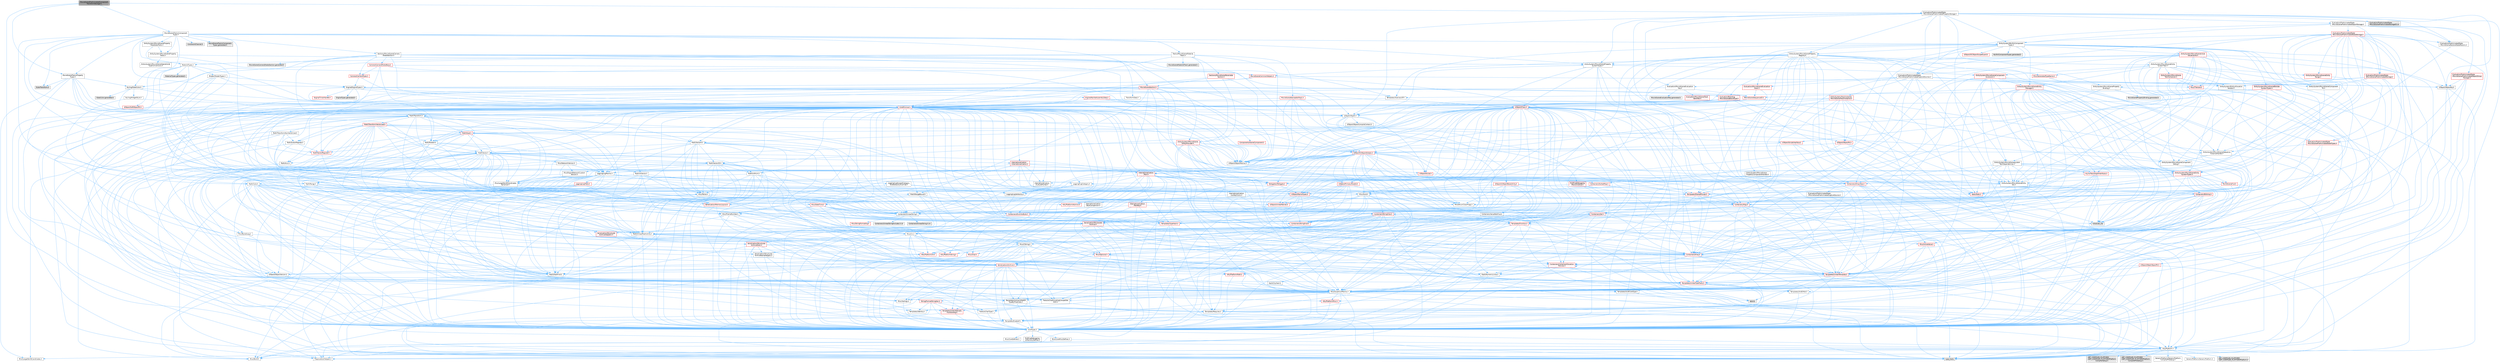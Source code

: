 digraph "MovieScenePreAnimatedComponentTransformStorage.h"
{
 // INTERACTIVE_SVG=YES
 // LATEX_PDF_SIZE
  bgcolor="transparent";
  edge [fontname=Helvetica,fontsize=10,labelfontname=Helvetica,labelfontsize=10];
  node [fontname=Helvetica,fontsize=10,shape=box,height=0.2,width=0.4];
  Node1 [id="Node000001",label="MovieScenePreAnimatedComponent\lTransformStorage.h",height=0.2,width=0.4,color="gray40", fillcolor="grey60", style="filled", fontcolor="black",tooltip=" "];
  Node1 -> Node2 [id="edge1_Node000001_Node000002",color="steelblue1",style="solid",tooltip=" "];
  Node2 [id="Node000002",label="CoreTypes.h",height=0.2,width=0.4,color="grey40", fillcolor="white", style="filled",URL="$dc/dec/CoreTypes_8h.html",tooltip=" "];
  Node2 -> Node3 [id="edge2_Node000002_Node000003",color="steelblue1",style="solid",tooltip=" "];
  Node3 [id="Node000003",label="HAL/Platform.h",height=0.2,width=0.4,color="grey40", fillcolor="white", style="filled",URL="$d9/dd0/Platform_8h.html",tooltip=" "];
  Node3 -> Node4 [id="edge3_Node000003_Node000004",color="steelblue1",style="solid",tooltip=" "];
  Node4 [id="Node000004",label="Misc/Build.h",height=0.2,width=0.4,color="grey40", fillcolor="white", style="filled",URL="$d3/dbb/Build_8h.html",tooltip=" "];
  Node3 -> Node5 [id="edge4_Node000003_Node000005",color="steelblue1",style="solid",tooltip=" "];
  Node5 [id="Node000005",label="Misc/LargeWorldCoordinates.h",height=0.2,width=0.4,color="grey40", fillcolor="white", style="filled",URL="$d2/dcb/LargeWorldCoordinates_8h.html",tooltip=" "];
  Node3 -> Node6 [id="edge5_Node000003_Node000006",color="steelblue1",style="solid",tooltip=" "];
  Node6 [id="Node000006",label="type_traits",height=0.2,width=0.4,color="grey60", fillcolor="#E0E0E0", style="filled",tooltip=" "];
  Node3 -> Node7 [id="edge6_Node000003_Node000007",color="steelblue1",style="solid",tooltip=" "];
  Node7 [id="Node000007",label="PreprocessorHelpers.h",height=0.2,width=0.4,color="grey40", fillcolor="white", style="filled",URL="$db/ddb/PreprocessorHelpers_8h.html",tooltip=" "];
  Node3 -> Node8 [id="edge7_Node000003_Node000008",color="steelblue1",style="solid",tooltip=" "];
  Node8 [id="Node000008",label="UBT_COMPILED_PLATFORM\l/UBT_COMPILED_PLATFORMPlatform\lCompilerPreSetup.h",height=0.2,width=0.4,color="grey60", fillcolor="#E0E0E0", style="filled",tooltip=" "];
  Node3 -> Node9 [id="edge8_Node000003_Node000009",color="steelblue1",style="solid",tooltip=" "];
  Node9 [id="Node000009",label="GenericPlatform/GenericPlatform\lCompilerPreSetup.h",height=0.2,width=0.4,color="grey40", fillcolor="white", style="filled",URL="$d9/dc8/GenericPlatformCompilerPreSetup_8h.html",tooltip=" "];
  Node3 -> Node10 [id="edge9_Node000003_Node000010",color="steelblue1",style="solid",tooltip=" "];
  Node10 [id="Node000010",label="GenericPlatform/GenericPlatform.h",height=0.2,width=0.4,color="grey40", fillcolor="white", style="filled",URL="$d6/d84/GenericPlatform_8h.html",tooltip=" "];
  Node3 -> Node11 [id="edge10_Node000003_Node000011",color="steelblue1",style="solid",tooltip=" "];
  Node11 [id="Node000011",label="UBT_COMPILED_PLATFORM\l/UBT_COMPILED_PLATFORMPlatform.h",height=0.2,width=0.4,color="grey60", fillcolor="#E0E0E0", style="filled",tooltip=" "];
  Node3 -> Node12 [id="edge11_Node000003_Node000012",color="steelblue1",style="solid",tooltip=" "];
  Node12 [id="Node000012",label="UBT_COMPILED_PLATFORM\l/UBT_COMPILED_PLATFORMPlatform\lCompilerSetup.h",height=0.2,width=0.4,color="grey60", fillcolor="#E0E0E0", style="filled",tooltip=" "];
  Node2 -> Node13 [id="edge12_Node000002_Node000013",color="steelblue1",style="solid",tooltip=" "];
  Node13 [id="Node000013",label="ProfilingDebugging\l/UMemoryDefines.h",height=0.2,width=0.4,color="grey40", fillcolor="white", style="filled",URL="$d2/da2/UMemoryDefines_8h.html",tooltip=" "];
  Node2 -> Node14 [id="edge13_Node000002_Node000014",color="steelblue1",style="solid",tooltip=" "];
  Node14 [id="Node000014",label="Misc/CoreMiscDefines.h",height=0.2,width=0.4,color="grey40", fillcolor="white", style="filled",URL="$da/d38/CoreMiscDefines_8h.html",tooltip=" "];
  Node14 -> Node3 [id="edge14_Node000014_Node000003",color="steelblue1",style="solid",tooltip=" "];
  Node14 -> Node7 [id="edge15_Node000014_Node000007",color="steelblue1",style="solid",tooltip=" "];
  Node2 -> Node15 [id="edge16_Node000002_Node000015",color="steelblue1",style="solid",tooltip=" "];
  Node15 [id="Node000015",label="Misc/CoreDefines.h",height=0.2,width=0.4,color="grey40", fillcolor="white", style="filled",URL="$d3/dd2/CoreDefines_8h.html",tooltip=" "];
  Node1 -> Node16 [id="edge17_Node000001_Node000016",color="steelblue1",style="solid",tooltip=" "];
  Node16 [id="Node000016",label="MovieSceneTracksProperty\lTypes.h",height=0.2,width=0.4,color="grey40", fillcolor="white", style="filled",URL="$d9/d65/MovieSceneTracksPropertyTypes_8h.html",tooltip=" "];
  Node16 -> Node17 [id="edge18_Node000016_Node000017",color="steelblue1",style="solid",tooltip=" "];
  Node17 [id="Node000017",label="Math/Vector2D.h",height=0.2,width=0.4,color="grey40", fillcolor="white", style="filled",URL="$d3/db0/Vector2D_8h.html",tooltip=" "];
  Node17 -> Node2 [id="edge19_Node000017_Node000002",color="steelblue1",style="solid",tooltip=" "];
  Node17 -> Node18 [id="edge20_Node000017_Node000018",color="steelblue1",style="solid",tooltip=" "];
  Node18 [id="Node000018",label="Math/MathFwd.h",height=0.2,width=0.4,color="grey40", fillcolor="white", style="filled",URL="$d2/d10/MathFwd_8h.html",tooltip=" "];
  Node18 -> Node3 [id="edge21_Node000018_Node000003",color="steelblue1",style="solid",tooltip=" "];
  Node17 -> Node19 [id="edge22_Node000017_Node000019",color="steelblue1",style="solid",tooltip=" "];
  Node19 [id="Node000019",label="Misc/AssertionMacros.h",height=0.2,width=0.4,color="grey40", fillcolor="white", style="filled",URL="$d0/dfa/AssertionMacros_8h.html",tooltip=" "];
  Node19 -> Node2 [id="edge23_Node000019_Node000002",color="steelblue1",style="solid",tooltip=" "];
  Node19 -> Node3 [id="edge24_Node000019_Node000003",color="steelblue1",style="solid",tooltip=" "];
  Node19 -> Node20 [id="edge25_Node000019_Node000020",color="steelblue1",style="solid",tooltip=" "];
  Node20 [id="Node000020",label="HAL/PlatformMisc.h",height=0.2,width=0.4,color="red", fillcolor="#FFF0F0", style="filled",URL="$d0/df5/PlatformMisc_8h.html",tooltip=" "];
  Node20 -> Node2 [id="edge26_Node000020_Node000002",color="steelblue1",style="solid",tooltip=" "];
  Node19 -> Node7 [id="edge27_Node000019_Node000007",color="steelblue1",style="solid",tooltip=" "];
  Node19 -> Node55 [id="edge28_Node000019_Node000055",color="steelblue1",style="solid",tooltip=" "];
  Node55 [id="Node000055",label="Templates/EnableIf.h",height=0.2,width=0.4,color="grey40", fillcolor="white", style="filled",URL="$d7/d60/EnableIf_8h.html",tooltip=" "];
  Node55 -> Node2 [id="edge29_Node000055_Node000002",color="steelblue1",style="solid",tooltip=" "];
  Node19 -> Node56 [id="edge30_Node000019_Node000056",color="steelblue1",style="solid",tooltip=" "];
  Node56 [id="Node000056",label="Templates/IsArrayOrRefOf\lTypeByPredicate.h",height=0.2,width=0.4,color="grey40", fillcolor="white", style="filled",URL="$d6/da1/IsArrayOrRefOfTypeByPredicate_8h.html",tooltip=" "];
  Node56 -> Node2 [id="edge31_Node000056_Node000002",color="steelblue1",style="solid",tooltip=" "];
  Node19 -> Node57 [id="edge32_Node000019_Node000057",color="steelblue1",style="solid",tooltip=" "];
  Node57 [id="Node000057",label="Templates/IsValidVariadic\lFunctionArg.h",height=0.2,width=0.4,color="red", fillcolor="#FFF0F0", style="filled",URL="$d0/dc8/IsValidVariadicFunctionArg_8h.html",tooltip=" "];
  Node57 -> Node2 [id="edge33_Node000057_Node000002",color="steelblue1",style="solid",tooltip=" "];
  Node57 -> Node6 [id="edge34_Node000057_Node000006",color="steelblue1",style="solid",tooltip=" "];
  Node19 -> Node59 [id="edge35_Node000019_Node000059",color="steelblue1",style="solid",tooltip=" "];
  Node59 [id="Node000059",label="Traits/IsCharEncodingCompatible\lWith.h",height=0.2,width=0.4,color="grey40", fillcolor="white", style="filled",URL="$df/dd1/IsCharEncodingCompatibleWith_8h.html",tooltip=" "];
  Node59 -> Node6 [id="edge36_Node000059_Node000006",color="steelblue1",style="solid",tooltip=" "];
  Node59 -> Node60 [id="edge37_Node000059_Node000060",color="steelblue1",style="solid",tooltip=" "];
  Node60 [id="Node000060",label="Traits/IsCharType.h",height=0.2,width=0.4,color="grey40", fillcolor="white", style="filled",URL="$db/d51/IsCharType_8h.html",tooltip=" "];
  Node60 -> Node2 [id="edge38_Node000060_Node000002",color="steelblue1",style="solid",tooltip=" "];
  Node19 -> Node61 [id="edge39_Node000019_Node000061",color="steelblue1",style="solid",tooltip=" "];
  Node61 [id="Node000061",label="Misc/VarArgs.h",height=0.2,width=0.4,color="grey40", fillcolor="white", style="filled",URL="$d5/d6f/VarArgs_8h.html",tooltip=" "];
  Node61 -> Node2 [id="edge40_Node000061_Node000002",color="steelblue1",style="solid",tooltip=" "];
  Node19 -> Node62 [id="edge41_Node000019_Node000062",color="steelblue1",style="solid",tooltip=" "];
  Node62 [id="Node000062",label="String/FormatStringSan.h",height=0.2,width=0.4,color="red", fillcolor="#FFF0F0", style="filled",URL="$d3/d8b/FormatStringSan_8h.html",tooltip=" "];
  Node62 -> Node6 [id="edge42_Node000062_Node000006",color="steelblue1",style="solid",tooltip=" "];
  Node62 -> Node2 [id="edge43_Node000062_Node000002",color="steelblue1",style="solid",tooltip=" "];
  Node62 -> Node63 [id="edge44_Node000062_Node000063",color="steelblue1",style="solid",tooltip=" "];
  Node63 [id="Node000063",label="Templates/Requires.h",height=0.2,width=0.4,color="grey40", fillcolor="white", style="filled",URL="$dc/d96/Requires_8h.html",tooltip=" "];
  Node63 -> Node55 [id="edge45_Node000063_Node000055",color="steelblue1",style="solid",tooltip=" "];
  Node63 -> Node6 [id="edge46_Node000063_Node000006",color="steelblue1",style="solid",tooltip=" "];
  Node62 -> Node64 [id="edge47_Node000062_Node000064",color="steelblue1",style="solid",tooltip=" "];
  Node64 [id="Node000064",label="Templates/Identity.h",height=0.2,width=0.4,color="grey40", fillcolor="white", style="filled",URL="$d0/dd5/Identity_8h.html",tooltip=" "];
  Node62 -> Node57 [id="edge48_Node000062_Node000057",color="steelblue1",style="solid",tooltip=" "];
  Node62 -> Node60 [id="edge49_Node000062_Node000060",color="steelblue1",style="solid",tooltip=" "];
  Node19 -> Node68 [id="edge50_Node000019_Node000068",color="steelblue1",style="solid",tooltip=" "];
  Node68 [id="Node000068",label="atomic",height=0.2,width=0.4,color="grey60", fillcolor="#E0E0E0", style="filled",tooltip=" "];
  Node17 -> Node69 [id="edge51_Node000017_Node000069",color="steelblue1",style="solid",tooltip=" "];
  Node69 [id="Node000069",label="Misc/Crc.h",height=0.2,width=0.4,color="grey40", fillcolor="white", style="filled",URL="$d4/dd2/Crc_8h.html",tooltip=" "];
  Node69 -> Node2 [id="edge52_Node000069_Node000002",color="steelblue1",style="solid",tooltip=" "];
  Node69 -> Node70 [id="edge53_Node000069_Node000070",color="steelblue1",style="solid",tooltip=" "];
  Node70 [id="Node000070",label="HAL/PlatformString.h",height=0.2,width=0.4,color="red", fillcolor="#FFF0F0", style="filled",URL="$db/db5/PlatformString_8h.html",tooltip=" "];
  Node70 -> Node2 [id="edge54_Node000070_Node000002",color="steelblue1",style="solid",tooltip=" "];
  Node69 -> Node19 [id="edge55_Node000069_Node000019",color="steelblue1",style="solid",tooltip=" "];
  Node69 -> Node72 [id="edge56_Node000069_Node000072",color="steelblue1",style="solid",tooltip=" "];
  Node72 [id="Node000072",label="Misc/CString.h",height=0.2,width=0.4,color="grey40", fillcolor="white", style="filled",URL="$d2/d49/CString_8h.html",tooltip=" "];
  Node72 -> Node2 [id="edge57_Node000072_Node000002",color="steelblue1",style="solid",tooltip=" "];
  Node72 -> Node31 [id="edge58_Node000072_Node000031",color="steelblue1",style="solid",tooltip=" "];
  Node31 [id="Node000031",label="HAL/PlatformCrt.h",height=0.2,width=0.4,color="red", fillcolor="#FFF0F0", style="filled",URL="$d8/d75/PlatformCrt_8h.html",tooltip=" "];
  Node72 -> Node70 [id="edge59_Node000072_Node000070",color="steelblue1",style="solid",tooltip=" "];
  Node72 -> Node19 [id="edge60_Node000072_Node000019",color="steelblue1",style="solid",tooltip=" "];
  Node72 -> Node73 [id="edge61_Node000072_Node000073",color="steelblue1",style="solid",tooltip=" "];
  Node73 [id="Node000073",label="Misc/Char.h",height=0.2,width=0.4,color="red", fillcolor="#FFF0F0", style="filled",URL="$d0/d58/Char_8h.html",tooltip=" "];
  Node73 -> Node2 [id="edge62_Node000073_Node000002",color="steelblue1",style="solid",tooltip=" "];
  Node73 -> Node6 [id="edge63_Node000073_Node000006",color="steelblue1",style="solid",tooltip=" "];
  Node72 -> Node61 [id="edge64_Node000072_Node000061",color="steelblue1",style="solid",tooltip=" "];
  Node72 -> Node56 [id="edge65_Node000072_Node000056",color="steelblue1",style="solid",tooltip=" "];
  Node72 -> Node57 [id="edge66_Node000072_Node000057",color="steelblue1",style="solid",tooltip=" "];
  Node72 -> Node59 [id="edge67_Node000072_Node000059",color="steelblue1",style="solid",tooltip=" "];
  Node69 -> Node73 [id="edge68_Node000069_Node000073",color="steelblue1",style="solid",tooltip=" "];
  Node69 -> Node77 [id="edge69_Node000069_Node000077",color="steelblue1",style="solid",tooltip=" "];
  Node77 [id="Node000077",label="Templates/UnrealTypeTraits.h",height=0.2,width=0.4,color="red", fillcolor="#FFF0F0", style="filled",URL="$d2/d2d/UnrealTypeTraits_8h.html",tooltip=" "];
  Node77 -> Node2 [id="edge70_Node000077_Node000002",color="steelblue1",style="solid",tooltip=" "];
  Node77 -> Node19 [id="edge71_Node000077_Node000019",color="steelblue1",style="solid",tooltip=" "];
  Node77 -> Node79 [id="edge72_Node000077_Node000079",color="steelblue1",style="solid",tooltip=" "];
  Node79 [id="Node000079",label="Templates/AndOrNot.h",height=0.2,width=0.4,color="grey40", fillcolor="white", style="filled",URL="$db/d0a/AndOrNot_8h.html",tooltip=" "];
  Node79 -> Node2 [id="edge73_Node000079_Node000002",color="steelblue1",style="solid",tooltip=" "];
  Node77 -> Node55 [id="edge74_Node000077_Node000055",color="steelblue1",style="solid",tooltip=" "];
  Node77 -> Node83 [id="edge75_Node000077_Node000083",color="steelblue1",style="solid",tooltip=" "];
  Node83 [id="Node000083",label="Templates/IsUECoreType.h",height=0.2,width=0.4,color="grey40", fillcolor="white", style="filled",URL="$d1/db8/IsUECoreType_8h.html",tooltip=" "];
  Node83 -> Node2 [id="edge76_Node000083_Node000002",color="steelblue1",style="solid",tooltip=" "];
  Node83 -> Node6 [id="edge77_Node000083_Node000006",color="steelblue1",style="solid",tooltip=" "];
  Node69 -> Node60 [id="edge78_Node000069_Node000060",color="steelblue1",style="solid",tooltip=" "];
  Node17 -> Node85 [id="edge79_Node000017_Node000085",color="steelblue1",style="solid",tooltip=" "];
  Node85 [id="Node000085",label="Math/UnrealMathUtility.h",height=0.2,width=0.4,color="grey40", fillcolor="white", style="filled",URL="$db/db8/UnrealMathUtility_8h.html",tooltip=" "];
  Node85 -> Node2 [id="edge80_Node000085_Node000002",color="steelblue1",style="solid",tooltip=" "];
  Node85 -> Node19 [id="edge81_Node000085_Node000019",color="steelblue1",style="solid",tooltip=" "];
  Node85 -> Node86 [id="edge82_Node000085_Node000086",color="steelblue1",style="solid",tooltip=" "];
  Node86 [id="Node000086",label="HAL/PlatformMath.h",height=0.2,width=0.4,color="red", fillcolor="#FFF0F0", style="filled",URL="$dc/d53/PlatformMath_8h.html",tooltip=" "];
  Node86 -> Node2 [id="edge83_Node000086_Node000002",color="steelblue1",style="solid",tooltip=" "];
  Node85 -> Node18 [id="edge84_Node000085_Node000018",color="steelblue1",style="solid",tooltip=" "];
  Node85 -> Node64 [id="edge85_Node000085_Node000064",color="steelblue1",style="solid",tooltip=" "];
  Node85 -> Node63 [id="edge86_Node000085_Node000063",color="steelblue1",style="solid",tooltip=" "];
  Node17 -> Node97 [id="edge87_Node000017_Node000097",color="steelblue1",style="solid",tooltip=" "];
  Node97 [id="Node000097",label="Containers/UnrealString.h",height=0.2,width=0.4,color="grey40", fillcolor="white", style="filled",URL="$d5/dba/UnrealString_8h.html",tooltip=" "];
  Node97 -> Node98 [id="edge88_Node000097_Node000098",color="steelblue1",style="solid",tooltip=" "];
  Node98 [id="Node000098",label="Containers/UnrealStringIncludes.h.inl",height=0.2,width=0.4,color="grey60", fillcolor="#E0E0E0", style="filled",tooltip=" "];
  Node97 -> Node99 [id="edge89_Node000097_Node000099",color="steelblue1",style="solid",tooltip=" "];
  Node99 [id="Node000099",label="Containers/UnrealString.h.inl",height=0.2,width=0.4,color="grey60", fillcolor="#E0E0E0", style="filled",tooltip=" "];
  Node97 -> Node100 [id="edge90_Node000097_Node000100",color="steelblue1",style="solid",tooltip=" "];
  Node100 [id="Node000100",label="Misc/StringFormatArg.h",height=0.2,width=0.4,color="red", fillcolor="#FFF0F0", style="filled",URL="$d2/d16/StringFormatArg_8h.html",tooltip=" "];
  Node17 -> Node101 [id="edge91_Node000017_Node000101",color="steelblue1",style="solid",tooltip=" "];
  Node101 [id="Node000101",label="Misc/Parse.h",height=0.2,width=0.4,color="grey40", fillcolor="white", style="filled",URL="$dc/d71/Parse_8h.html",tooltip=" "];
  Node101 -> Node22 [id="edge92_Node000101_Node000022",color="steelblue1",style="solid",tooltip=" "];
  Node22 [id="Node000022",label="Containers/StringFwd.h",height=0.2,width=0.4,color="red", fillcolor="#FFF0F0", style="filled",URL="$df/d37/StringFwd_8h.html",tooltip=" "];
  Node22 -> Node2 [id="edge93_Node000022_Node000002",color="steelblue1",style="solid",tooltip=" "];
  Node101 -> Node97 [id="edge94_Node000101_Node000097",color="steelblue1",style="solid",tooltip=" "];
  Node101 -> Node2 [id="edge95_Node000101_Node000002",color="steelblue1",style="solid",tooltip=" "];
  Node101 -> Node31 [id="edge96_Node000101_Node000031",color="steelblue1",style="solid",tooltip=" "];
  Node101 -> Node4 [id="edge97_Node000101_Node000004",color="steelblue1",style="solid",tooltip=" "];
  Node101 -> Node43 [id="edge98_Node000101_Node000043",color="steelblue1",style="solid",tooltip=" "];
  Node43 [id="Node000043",label="Misc/EnumClassFlags.h",height=0.2,width=0.4,color="grey40", fillcolor="white", style="filled",URL="$d8/de7/EnumClassFlags_8h.html",tooltip=" "];
  Node101 -> Node102 [id="edge99_Node000101_Node000102",color="steelblue1",style="solid",tooltip=" "];
  Node102 [id="Node000102",label="Templates/Function.h",height=0.2,width=0.4,color="red", fillcolor="#FFF0F0", style="filled",URL="$df/df5/Function_8h.html",tooltip=" "];
  Node102 -> Node2 [id="edge100_Node000102_Node000002",color="steelblue1",style="solid",tooltip=" "];
  Node102 -> Node19 [id="edge101_Node000102_Node000019",color="steelblue1",style="solid",tooltip=" "];
  Node102 -> Node77 [id="edge102_Node000102_Node000077",color="steelblue1",style="solid",tooltip=" "];
  Node102 -> Node122 [id="edge103_Node000102_Node000122",color="steelblue1",style="solid",tooltip=" "];
  Node122 [id="Node000122",label="Templates/UnrealTemplate.h",height=0.2,width=0.4,color="red", fillcolor="#FFF0F0", style="filled",URL="$d4/d24/UnrealTemplate_8h.html",tooltip=" "];
  Node122 -> Node2 [id="edge104_Node000122_Node000002",color="steelblue1",style="solid",tooltip=" "];
  Node122 -> Node77 [id="edge105_Node000122_Node000077",color="steelblue1",style="solid",tooltip=" "];
  Node122 -> Node63 [id="edge106_Node000122_Node000063",color="steelblue1",style="solid",tooltip=" "];
  Node122 -> Node64 [id="edge107_Node000122_Node000064",color="steelblue1",style="solid",tooltip=" "];
  Node122 -> Node6 [id="edge108_Node000122_Node000006",color="steelblue1",style="solid",tooltip=" "];
  Node102 -> Node63 [id="edge109_Node000102_Node000063",color="steelblue1",style="solid",tooltip=" "];
  Node102 -> Node85 [id="edge110_Node000102_Node000085",color="steelblue1",style="solid",tooltip=" "];
  Node102 -> Node6 [id="edge111_Node000102_Node000006",color="steelblue1",style="solid",tooltip=" "];
  Node17 -> Node126 [id="edge112_Node000017_Node000126",color="steelblue1",style="solid",tooltip=" "];
  Node126 [id="Node000126",label="Misc/LargeWorldCoordinates\lSerializer.h",height=0.2,width=0.4,color="grey40", fillcolor="white", style="filled",URL="$d7/df9/LargeWorldCoordinatesSerializer_8h.html",tooltip=" "];
  Node126 -> Node127 [id="edge113_Node000126_Node000127",color="steelblue1",style="solid",tooltip=" "];
  Node127 [id="Node000127",label="UObject/NameTypes.h",height=0.2,width=0.4,color="red", fillcolor="#FFF0F0", style="filled",URL="$d6/d35/NameTypes_8h.html",tooltip=" "];
  Node127 -> Node2 [id="edge114_Node000127_Node000002",color="steelblue1",style="solid",tooltip=" "];
  Node127 -> Node19 [id="edge115_Node000127_Node000019",color="steelblue1",style="solid",tooltip=" "];
  Node127 -> Node77 [id="edge116_Node000127_Node000077",color="steelblue1",style="solid",tooltip=" "];
  Node127 -> Node122 [id="edge117_Node000127_Node000122",color="steelblue1",style="solid",tooltip=" "];
  Node127 -> Node97 [id="edge118_Node000127_Node000097",color="steelblue1",style="solid",tooltip=" "];
  Node127 -> Node22 [id="edge119_Node000127_Node000022",color="steelblue1",style="solid",tooltip=" "];
  Node127 -> Node178 [id="edge120_Node000127_Node000178",color="steelblue1",style="solid",tooltip=" "];
  Node178 [id="Node000178",label="UObject/UnrealNames.h",height=0.2,width=0.4,color="red", fillcolor="#FFF0F0", style="filled",URL="$d8/db1/UnrealNames_8h.html",tooltip=" "];
  Node178 -> Node2 [id="edge121_Node000178_Node000002",color="steelblue1",style="solid",tooltip=" "];
  Node127 -> Node152 [id="edge122_Node000127_Node000152",color="steelblue1",style="solid",tooltip=" "];
  Node152 [id="Node000152",label="Serialization/MemoryLayout.h",height=0.2,width=0.4,color="red", fillcolor="#FFF0F0", style="filled",URL="$d7/d66/MemoryLayout_8h.html",tooltip=" "];
  Node152 -> Node155 [id="edge123_Node000152_Node000155",color="steelblue1",style="solid",tooltip=" "];
  Node155 [id="Node000155",label="Containers/EnumAsByte.h",height=0.2,width=0.4,color="red", fillcolor="#FFF0F0", style="filled",URL="$d6/d9a/EnumAsByte_8h.html",tooltip=" "];
  Node155 -> Node2 [id="edge124_Node000155_Node000002",color="steelblue1",style="solid",tooltip=" "];
  Node155 -> Node156 [id="edge125_Node000155_Node000156",color="steelblue1",style="solid",tooltip=" "];
  Node156 [id="Node000156",label="Templates/TypeHash.h",height=0.2,width=0.4,color="red", fillcolor="#FFF0F0", style="filled",URL="$d1/d62/TypeHash_8h.html",tooltip=" "];
  Node156 -> Node2 [id="edge126_Node000156_Node000002",color="steelblue1",style="solid",tooltip=" "];
  Node156 -> Node63 [id="edge127_Node000156_Node000063",color="steelblue1",style="solid",tooltip=" "];
  Node156 -> Node69 [id="edge128_Node000156_Node000069",color="steelblue1",style="solid",tooltip=" "];
  Node156 -> Node6 [id="edge129_Node000156_Node000006",color="steelblue1",style="solid",tooltip=" "];
  Node152 -> Node22 [id="edge130_Node000152_Node000022",color="steelblue1",style="solid",tooltip=" "];
  Node152 -> Node55 [id="edge131_Node000152_Node000055",color="steelblue1",style="solid",tooltip=" "];
  Node152 -> Node122 [id="edge132_Node000152_Node000122",color="steelblue1",style="solid",tooltip=" "];
  Node126 -> Node150 [id="edge133_Node000126_Node000150",color="steelblue1",style="solid",tooltip=" "];
  Node150 [id="Node000150",label="UObject/ObjectVersion.h",height=0.2,width=0.4,color="grey40", fillcolor="white", style="filled",URL="$da/d63/ObjectVersion_8h.html",tooltip=" "];
  Node150 -> Node2 [id="edge134_Node000150_Node000002",color="steelblue1",style="solid",tooltip=" "];
  Node126 -> Node186 [id="edge135_Node000126_Node000186",color="steelblue1",style="solid",tooltip=" "];
  Node186 [id="Node000186",label="Serialization/Structured\lArchive.h",height=0.2,width=0.4,color="red", fillcolor="#FFF0F0", style="filled",URL="$d9/d1e/StructuredArchive_8h.html",tooltip=" "];
  Node186 -> Node136 [id="edge136_Node000186_Node000136",color="steelblue1",style="solid",tooltip=" "];
  Node136 [id="Node000136",label="Containers/Array.h",height=0.2,width=0.4,color="red", fillcolor="#FFF0F0", style="filled",URL="$df/dd0/Array_8h.html",tooltip=" "];
  Node136 -> Node2 [id="edge137_Node000136_Node000002",color="steelblue1",style="solid",tooltip=" "];
  Node136 -> Node19 [id="edge138_Node000136_Node000019",color="steelblue1",style="solid",tooltip=" "];
  Node136 -> Node77 [id="edge139_Node000136_Node000077",color="steelblue1",style="solid",tooltip=" "];
  Node136 -> Node122 [id="edge140_Node000136_Node000122",color="steelblue1",style="solid",tooltip=" "];
  Node136 -> Node132 [id="edge141_Node000136_Node000132",color="steelblue1",style="solid",tooltip=" "];
  Node132 [id="Node000132",label="Containers/ContainerAllocation\lPolicies.h",height=0.2,width=0.4,color="red", fillcolor="#FFF0F0", style="filled",URL="$d7/dff/ContainerAllocationPolicies_8h.html",tooltip=" "];
  Node132 -> Node2 [id="edge142_Node000132_Node000002",color="steelblue1",style="solid",tooltip=" "];
  Node132 -> Node132 [id="edge143_Node000132_Node000132",color="steelblue1",style="solid",tooltip=" "];
  Node132 -> Node86 [id="edge144_Node000132_Node000086",color="steelblue1",style="solid",tooltip=" "];
  Node132 -> Node41 [id="edge145_Node000132_Node000041",color="steelblue1",style="solid",tooltip=" "];
  Node41 [id="Node000041",label="Math/NumericLimits.h",height=0.2,width=0.4,color="grey40", fillcolor="white", style="filled",URL="$df/d1b/NumericLimits_8h.html",tooltip=" "];
  Node41 -> Node2 [id="edge146_Node000041_Node000002",color="steelblue1",style="solid",tooltip=" "];
  Node132 -> Node19 [id="edge147_Node000132_Node000019",color="steelblue1",style="solid",tooltip=" "];
  Node132 -> Node6 [id="edge148_Node000132_Node000006",color="steelblue1",style="solid",tooltip=" "];
  Node136 -> Node141 [id="edge149_Node000136_Node000141",color="steelblue1",style="solid",tooltip=" "];
  Node141 [id="Node000141",label="Serialization/Archive.h",height=0.2,width=0.4,color="red", fillcolor="#FFF0F0", style="filled",URL="$d7/d3b/Archive_8h.html",tooltip=" "];
  Node141 -> Node2 [id="edge150_Node000141_Node000002",color="steelblue1",style="solid",tooltip=" "];
  Node141 -> Node18 [id="edge151_Node000141_Node000018",color="steelblue1",style="solid",tooltip=" "];
  Node141 -> Node19 [id="edge152_Node000141_Node000019",color="steelblue1",style="solid",tooltip=" "];
  Node141 -> Node4 [id="edge153_Node000141_Node000004",color="steelblue1",style="solid",tooltip=" "];
  Node141 -> Node61 [id="edge154_Node000141_Node000061",color="steelblue1",style="solid",tooltip=" "];
  Node141 -> Node55 [id="edge155_Node000141_Node000055",color="steelblue1",style="solid",tooltip=" "];
  Node141 -> Node56 [id="edge156_Node000141_Node000056",color="steelblue1",style="solid",tooltip=" "];
  Node141 -> Node57 [id="edge157_Node000141_Node000057",color="steelblue1",style="solid",tooltip=" "];
  Node141 -> Node122 [id="edge158_Node000141_Node000122",color="steelblue1",style="solid",tooltip=" "];
  Node141 -> Node59 [id="edge159_Node000141_Node000059",color="steelblue1",style="solid",tooltip=" "];
  Node141 -> Node150 [id="edge160_Node000141_Node000150",color="steelblue1",style="solid",tooltip=" "];
  Node136 -> Node63 [id="edge161_Node000136_Node000063",color="steelblue1",style="solid",tooltip=" "];
  Node136 -> Node6 [id="edge162_Node000136_Node000006",color="steelblue1",style="solid",tooltip=" "];
  Node186 -> Node132 [id="edge163_Node000186_Node000132",color="steelblue1",style="solid",tooltip=" "];
  Node186 -> Node2 [id="edge164_Node000186_Node000002",color="steelblue1",style="solid",tooltip=" "];
  Node186 -> Node4 [id="edge165_Node000186_Node000004",color="steelblue1",style="solid",tooltip=" "];
  Node186 -> Node141 [id="edge166_Node000186_Node000141",color="steelblue1",style="solid",tooltip=" "];
  Node186 -> Node190 [id="edge167_Node000186_Node000190",color="steelblue1",style="solid",tooltip=" "];
  Node190 [id="Node000190",label="Serialization/Structured\lArchiveAdapters.h",height=0.2,width=0.4,color="red", fillcolor="#FFF0F0", style="filled",URL="$d3/de1/StructuredArchiveAdapters_8h.html",tooltip=" "];
  Node190 -> Node2 [id="edge168_Node000190_Node000002",color="steelblue1",style="solid",tooltip=" "];
  Node190 -> Node193 [id="edge169_Node000190_Node000193",color="steelblue1",style="solid",tooltip=" "];
  Node193 [id="Node000193",label="Serialization/Structured\lArchiveSlots.h",height=0.2,width=0.4,color="red", fillcolor="#FFF0F0", style="filled",URL="$d2/d87/StructuredArchiveSlots_8h.html",tooltip=" "];
  Node193 -> Node136 [id="edge170_Node000193_Node000136",color="steelblue1",style="solid",tooltip=" "];
  Node193 -> Node2 [id="edge171_Node000193_Node000002",color="steelblue1",style="solid",tooltip=" "];
  Node193 -> Node4 [id="edge172_Node000193_Node000004",color="steelblue1",style="solid",tooltip=" "];
  Node193 -> Node194 [id="edge173_Node000193_Node000194",color="steelblue1",style="solid",tooltip=" "];
  Node194 [id="Node000194",label="Misc/Optional.h",height=0.2,width=0.4,color="red", fillcolor="#FFF0F0", style="filled",URL="$d2/dae/Optional_8h.html",tooltip=" "];
  Node194 -> Node2 [id="edge174_Node000194_Node000002",color="steelblue1",style="solid",tooltip=" "];
  Node194 -> Node19 [id="edge175_Node000194_Node000019",color="steelblue1",style="solid",tooltip=" "];
  Node194 -> Node122 [id="edge176_Node000194_Node000122",color="steelblue1",style="solid",tooltip=" "];
  Node194 -> Node141 [id="edge177_Node000194_Node000141",color="steelblue1",style="solid",tooltip=" "];
  Node193 -> Node141 [id="edge178_Node000193_Node000141",color="steelblue1",style="solid",tooltip=" "];
  Node193 -> Node189 [id="edge179_Node000193_Node000189",color="steelblue1",style="solid",tooltip=" "];
  Node189 [id="Node000189",label="Serialization/Structured\lArchiveNameHelpers.h",height=0.2,width=0.4,color="grey40", fillcolor="white", style="filled",URL="$d0/d7b/StructuredArchiveNameHelpers_8h.html",tooltip=" "];
  Node189 -> Node2 [id="edge180_Node000189_Node000002",color="steelblue1",style="solid",tooltip=" "];
  Node189 -> Node64 [id="edge181_Node000189_Node000064",color="steelblue1",style="solid",tooltip=" "];
  Node193 -> Node55 [id="edge182_Node000193_Node000055",color="steelblue1",style="solid",tooltip=" "];
  Node186 -> Node189 [id="edge183_Node000186_Node000189",color="steelblue1",style="solid",tooltip=" "];
  Node186 -> Node193 [id="edge184_Node000186_Node000193",color="steelblue1",style="solid",tooltip=" "];
  Node17 -> Node201 [id="edge185_Node000017_Node000201",color="steelblue1",style="solid",tooltip=" "];
  Node201 [id="Node000201",label="Misc/EngineNetworkCustom\lVersion.h",height=0.2,width=0.4,color="grey40", fillcolor="white", style="filled",URL="$da/da3/EngineNetworkCustomVersion_8h.html",tooltip=" "];
  Node201 -> Node2 [id="edge186_Node000201_Node000002",color="steelblue1",style="solid",tooltip=" "];
  Node201 -> Node202 [id="edge187_Node000201_Node000202",color="steelblue1",style="solid",tooltip=" "];
  Node202 [id="Node000202",label="Misc/Guid.h",height=0.2,width=0.4,color="grey40", fillcolor="white", style="filled",URL="$d6/d2a/Guid_8h.html",tooltip=" "];
  Node202 -> Node22 [id="edge188_Node000202_Node000022",color="steelblue1",style="solid",tooltip=" "];
  Node202 -> Node97 [id="edge189_Node000202_Node000097",color="steelblue1",style="solid",tooltip=" "];
  Node202 -> Node2 [id="edge190_Node000202_Node000002",color="steelblue1",style="solid",tooltip=" "];
  Node202 -> Node7 [id="edge191_Node000202_Node000007",color="steelblue1",style="solid",tooltip=" "];
  Node202 -> Node203 [id="edge192_Node000202_Node000203",color="steelblue1",style="solid",tooltip=" "];
  Node203 [id="Node000203",label="Hash/CityHash.h",height=0.2,width=0.4,color="grey40", fillcolor="white", style="filled",URL="$d0/d13/CityHash_8h.html",tooltip=" "];
  Node203 -> Node2 [id="edge193_Node000203_Node000002",color="steelblue1",style="solid",tooltip=" "];
  Node202 -> Node19 [id="edge194_Node000202_Node000019",color="steelblue1",style="solid",tooltip=" "];
  Node202 -> Node69 [id="edge195_Node000202_Node000069",color="steelblue1",style="solid",tooltip=" "];
  Node202 -> Node141 [id="edge196_Node000202_Node000141",color="steelblue1",style="solid",tooltip=" "];
  Node202 -> Node152 [id="edge197_Node000202_Node000152",color="steelblue1",style="solid",tooltip=" "];
  Node202 -> Node186 [id="edge198_Node000202_Node000186",color="steelblue1",style="solid",tooltip=" "];
  Node17 -> Node204 [id="edge199_Node000017_Node000204",color="steelblue1",style="solid",tooltip=" "];
  Node204 [id="Node000204",label="Math/IntPoint.h",height=0.2,width=0.4,color="grey40", fillcolor="white", style="filled",URL="$d3/df7/IntPoint_8h.html",tooltip=" "];
  Node204 -> Node2 [id="edge200_Node000204_Node000002",color="steelblue1",style="solid",tooltip=" "];
  Node204 -> Node19 [id="edge201_Node000204_Node000019",color="steelblue1",style="solid",tooltip=" "];
  Node204 -> Node101 [id="edge202_Node000204_Node000101",color="steelblue1",style="solid",tooltip=" "];
  Node204 -> Node18 [id="edge203_Node000204_Node000018",color="steelblue1",style="solid",tooltip=" "];
  Node204 -> Node85 [id="edge204_Node000204_Node000085",color="steelblue1",style="solid",tooltip=" "];
  Node204 -> Node97 [id="edge205_Node000204_Node000097",color="steelblue1",style="solid",tooltip=" "];
  Node204 -> Node186 [id="edge206_Node000204_Node000186",color="steelblue1",style="solid",tooltip=" "];
  Node204 -> Node156 [id="edge207_Node000204_Node000156",color="steelblue1",style="solid",tooltip=" "];
  Node204 -> Node126 [id="edge208_Node000204_Node000126",color="steelblue1",style="solid",tooltip=" "];
  Node17 -> Node205 [id="edge209_Node000017_Node000205",color="steelblue1",style="solid",tooltip=" "];
  Node205 [id="Node000205",label="Logging/LogMacros.h",height=0.2,width=0.4,color="grey40", fillcolor="white", style="filled",URL="$d0/d16/LogMacros_8h.html",tooltip=" "];
  Node205 -> Node97 [id="edge210_Node000205_Node000097",color="steelblue1",style="solid",tooltip=" "];
  Node205 -> Node2 [id="edge211_Node000205_Node000002",color="steelblue1",style="solid",tooltip=" "];
  Node205 -> Node7 [id="edge212_Node000205_Node000007",color="steelblue1",style="solid",tooltip=" "];
  Node205 -> Node206 [id="edge213_Node000205_Node000206",color="steelblue1",style="solid",tooltip=" "];
  Node206 [id="Node000206",label="Logging/LogCategory.h",height=0.2,width=0.4,color="grey40", fillcolor="white", style="filled",URL="$d9/d36/LogCategory_8h.html",tooltip=" "];
  Node206 -> Node2 [id="edge214_Node000206_Node000002",color="steelblue1",style="solid",tooltip=" "];
  Node206 -> Node110 [id="edge215_Node000206_Node000110",color="steelblue1",style="solid",tooltip=" "];
  Node110 [id="Node000110",label="Logging/LogVerbosity.h",height=0.2,width=0.4,color="grey40", fillcolor="white", style="filled",URL="$d2/d8f/LogVerbosity_8h.html",tooltip=" "];
  Node110 -> Node2 [id="edge216_Node000110_Node000002",color="steelblue1",style="solid",tooltip=" "];
  Node206 -> Node127 [id="edge217_Node000206_Node000127",color="steelblue1",style="solid",tooltip=" "];
  Node205 -> Node207 [id="edge218_Node000205_Node000207",color="steelblue1",style="solid",tooltip=" "];
  Node207 [id="Node000207",label="Logging/LogScopedCategory\lAndVerbosityOverride.h",height=0.2,width=0.4,color="grey40", fillcolor="white", style="filled",URL="$de/dba/LogScopedCategoryAndVerbosityOverride_8h.html",tooltip=" "];
  Node207 -> Node2 [id="edge219_Node000207_Node000002",color="steelblue1",style="solid",tooltip=" "];
  Node207 -> Node110 [id="edge220_Node000207_Node000110",color="steelblue1",style="solid",tooltip=" "];
  Node207 -> Node127 [id="edge221_Node000207_Node000127",color="steelblue1",style="solid",tooltip=" "];
  Node205 -> Node208 [id="edge222_Node000205_Node000208",color="steelblue1",style="solid",tooltip=" "];
  Node208 [id="Node000208",label="Logging/LogTrace.h",height=0.2,width=0.4,color="red", fillcolor="#FFF0F0", style="filled",URL="$d5/d91/LogTrace_8h.html",tooltip=" "];
  Node208 -> Node2 [id="edge223_Node000208_Node000002",color="steelblue1",style="solid",tooltip=" "];
  Node208 -> Node136 [id="edge224_Node000208_Node000136",color="steelblue1",style="solid",tooltip=" "];
  Node208 -> Node7 [id="edge225_Node000208_Node000007",color="steelblue1",style="solid",tooltip=" "];
  Node208 -> Node110 [id="edge226_Node000208_Node000110",color="steelblue1",style="solid",tooltip=" "];
  Node208 -> Node4 [id="edge227_Node000208_Node000004",color="steelblue1",style="solid",tooltip=" "];
  Node208 -> Node56 [id="edge228_Node000208_Node000056",color="steelblue1",style="solid",tooltip=" "];
  Node208 -> Node59 [id="edge229_Node000208_Node000059",color="steelblue1",style="solid",tooltip=" "];
  Node205 -> Node110 [id="edge230_Node000205_Node000110",color="steelblue1",style="solid",tooltip=" "];
  Node205 -> Node19 [id="edge231_Node000205_Node000019",color="steelblue1",style="solid",tooltip=" "];
  Node205 -> Node4 [id="edge232_Node000205_Node000004",color="steelblue1",style="solid",tooltip=" "];
  Node205 -> Node61 [id="edge233_Node000205_Node000061",color="steelblue1",style="solid",tooltip=" "];
  Node205 -> Node62 [id="edge234_Node000205_Node000062",color="steelblue1",style="solid",tooltip=" "];
  Node205 -> Node55 [id="edge235_Node000205_Node000055",color="steelblue1",style="solid",tooltip=" "];
  Node205 -> Node56 [id="edge236_Node000205_Node000056",color="steelblue1",style="solid",tooltip=" "];
  Node205 -> Node57 [id="edge237_Node000205_Node000057",color="steelblue1",style="solid",tooltip=" "];
  Node205 -> Node59 [id="edge238_Node000205_Node000059",color="steelblue1",style="solid",tooltip=" "];
  Node205 -> Node6 [id="edge239_Node000205_Node000006",color="steelblue1",style="solid",tooltip=" "];
  Node17 -> Node6 [id="edge240_Node000017_Node000006",color="steelblue1",style="solid",tooltip=" "];
  Node16 -> Node209 [id="edge241_Node000016_Node000209",color="steelblue1",style="solid",tooltip=" "];
  Node209 [id="Node000209",label="Math/Vector.h",height=0.2,width=0.4,color="grey40", fillcolor="white", style="filled",URL="$d6/dbe/Vector_8h.html",tooltip=" "];
  Node209 -> Node2 [id="edge242_Node000209_Node000002",color="steelblue1",style="solid",tooltip=" "];
  Node209 -> Node19 [id="edge243_Node000209_Node000019",color="steelblue1",style="solid",tooltip=" "];
  Node209 -> Node18 [id="edge244_Node000209_Node000018",color="steelblue1",style="solid",tooltip=" "];
  Node209 -> Node41 [id="edge245_Node000209_Node000041",color="steelblue1",style="solid",tooltip=" "];
  Node209 -> Node69 [id="edge246_Node000209_Node000069",color="steelblue1",style="solid",tooltip=" "];
  Node209 -> Node85 [id="edge247_Node000209_Node000085",color="steelblue1",style="solid",tooltip=" "];
  Node209 -> Node97 [id="edge248_Node000209_Node000097",color="steelblue1",style="solid",tooltip=" "];
  Node209 -> Node101 [id="edge249_Node000209_Node000101",color="steelblue1",style="solid",tooltip=" "];
  Node209 -> Node126 [id="edge250_Node000209_Node000126",color="steelblue1",style="solid",tooltip=" "];
  Node209 -> Node210 [id="edge251_Node000209_Node000210",color="steelblue1",style="solid",tooltip=" "];
  Node210 [id="Node000210",label="Misc/NetworkVersion.h",height=0.2,width=0.4,color="grey40", fillcolor="white", style="filled",URL="$d7/d4b/NetworkVersion_8h.html",tooltip=" "];
  Node210 -> Node97 [id="edge252_Node000210_Node000097",color="steelblue1",style="solid",tooltip=" "];
  Node210 -> Node2 [id="edge253_Node000210_Node000002",color="steelblue1",style="solid",tooltip=" "];
  Node210 -> Node211 [id="edge254_Node000210_Node000211",color="steelblue1",style="solid",tooltip=" "];
  Node211 [id="Node000211",label="Delegates/Delegate.h",height=0.2,width=0.4,color="red", fillcolor="#FFF0F0", style="filled",URL="$d4/d80/Delegate_8h.html",tooltip=" "];
  Node211 -> Node2 [id="edge255_Node000211_Node000002",color="steelblue1",style="solid",tooltip=" "];
  Node211 -> Node19 [id="edge256_Node000211_Node000019",color="steelblue1",style="solid",tooltip=" "];
  Node211 -> Node127 [id="edge257_Node000211_Node000127",color="steelblue1",style="solid",tooltip=" "];
  Node211 -> Node212 [id="edge258_Node000211_Node000212",color="steelblue1",style="solid",tooltip=" "];
  Node212 [id="Node000212",label="Templates/SharedPointer.h",height=0.2,width=0.4,color="red", fillcolor="#FFF0F0", style="filled",URL="$d2/d17/SharedPointer_8h.html",tooltip=" "];
  Node212 -> Node2 [id="edge259_Node000212_Node000002",color="steelblue1",style="solid",tooltip=" "];
  Node212 -> Node19 [id="edge260_Node000212_Node000019",color="steelblue1",style="solid",tooltip=" "];
  Node212 -> Node136 [id="edge261_Node000212_Node000136",color="steelblue1",style="solid",tooltip=" "];
  Node212 -> Node214 [id="edge262_Node000212_Node000214",color="steelblue1",style="solid",tooltip=" "];
  Node214 [id="Node000214",label="Containers/Map.h",height=0.2,width=0.4,color="red", fillcolor="#FFF0F0", style="filled",URL="$df/d79/Map_8h.html",tooltip=" "];
  Node214 -> Node2 [id="edge263_Node000214_Node000002",color="steelblue1",style="solid",tooltip=" "];
  Node214 -> Node216 [id="edge264_Node000214_Node000216",color="steelblue1",style="solid",tooltip=" "];
  Node216 [id="Node000216",label="Containers/Set.h",height=0.2,width=0.4,color="red", fillcolor="#FFF0F0", style="filled",URL="$d4/d45/Set_8h.html",tooltip=" "];
  Node216 -> Node132 [id="edge265_Node000216_Node000132",color="steelblue1",style="solid",tooltip=" "];
  Node216 -> Node85 [id="edge266_Node000216_Node000085",color="steelblue1",style="solid",tooltip=" "];
  Node216 -> Node19 [id="edge267_Node000216_Node000019",color="steelblue1",style="solid",tooltip=" "];
  Node216 -> Node186 [id="edge268_Node000216_Node000186",color="steelblue1",style="solid",tooltip=" "];
  Node216 -> Node102 [id="edge269_Node000216_Node000102",color="steelblue1",style="solid",tooltip=" "];
  Node216 -> Node156 [id="edge270_Node000216_Node000156",color="steelblue1",style="solid",tooltip=" "];
  Node216 -> Node122 [id="edge271_Node000216_Node000122",color="steelblue1",style="solid",tooltip=" "];
  Node216 -> Node24 [id="edge272_Node000216_Node000024",color="steelblue1",style="solid",tooltip=" "];
  Node24 [id="Node000024",label="initializer_list",height=0.2,width=0.4,color="grey60", fillcolor="#E0E0E0", style="filled",tooltip=" "];
  Node216 -> Node6 [id="edge273_Node000216_Node000006",color="steelblue1",style="solid",tooltip=" "];
  Node214 -> Node97 [id="edge274_Node000214_Node000097",color="steelblue1",style="solid",tooltip=" "];
  Node214 -> Node19 [id="edge275_Node000214_Node000019",color="steelblue1",style="solid",tooltip=" "];
  Node214 -> Node102 [id="edge276_Node000214_Node000102",color="steelblue1",style="solid",tooltip=" "];
  Node214 -> Node122 [id="edge277_Node000214_Node000122",color="steelblue1",style="solid",tooltip=" "];
  Node214 -> Node77 [id="edge278_Node000214_Node000077",color="steelblue1",style="solid",tooltip=" "];
  Node214 -> Node6 [id="edge279_Node000214_Node000006",color="steelblue1",style="solid",tooltip=" "];
  Node210 -> Node205 [id="edge280_Node000210_Node000205",color="steelblue1",style="solid",tooltip=" "];
  Node210 -> Node201 [id="edge281_Node000210_Node000201",color="steelblue1",style="solid",tooltip=" "];
  Node209 -> Node252 [id="edge282_Node000209_Node000252",color="steelblue1",style="solid",tooltip=" "];
  Node252 [id="Node000252",label="Math/Color.h",height=0.2,width=0.4,color="grey40", fillcolor="white", style="filled",URL="$dd/dac/Color_8h.html",tooltip=" "];
  Node252 -> Node136 [id="edge283_Node000252_Node000136",color="steelblue1",style="solid",tooltip=" "];
  Node252 -> Node97 [id="edge284_Node000252_Node000097",color="steelblue1",style="solid",tooltip=" "];
  Node252 -> Node2 [id="edge285_Node000252_Node000002",color="steelblue1",style="solid",tooltip=" "];
  Node252 -> Node7 [id="edge286_Node000252_Node000007",color="steelblue1",style="solid",tooltip=" "];
  Node252 -> Node18 [id="edge287_Node000252_Node000018",color="steelblue1",style="solid",tooltip=" "];
  Node252 -> Node85 [id="edge288_Node000252_Node000085",color="steelblue1",style="solid",tooltip=" "];
  Node252 -> Node19 [id="edge289_Node000252_Node000019",color="steelblue1",style="solid",tooltip=" "];
  Node252 -> Node69 [id="edge290_Node000252_Node000069",color="steelblue1",style="solid",tooltip=" "];
  Node252 -> Node101 [id="edge291_Node000252_Node000101",color="steelblue1",style="solid",tooltip=" "];
  Node252 -> Node141 [id="edge292_Node000252_Node000141",color="steelblue1",style="solid",tooltip=" "];
  Node252 -> Node152 [id="edge293_Node000252_Node000152",color="steelblue1",style="solid",tooltip=" "];
  Node252 -> Node186 [id="edge294_Node000252_Node000186",color="steelblue1",style="solid",tooltip=" "];
  Node252 -> Node189 [id="edge295_Node000252_Node000189",color="steelblue1",style="solid",tooltip=" "];
  Node252 -> Node193 [id="edge296_Node000252_Node000193",color="steelblue1",style="solid",tooltip=" "];
  Node209 -> Node204 [id="edge297_Node000209_Node000204",color="steelblue1",style="solid",tooltip=" "];
  Node209 -> Node205 [id="edge298_Node000209_Node000205",color="steelblue1",style="solid",tooltip=" "];
  Node209 -> Node17 [id="edge299_Node000209_Node000017",color="steelblue1",style="solid",tooltip=" "];
  Node209 -> Node253 [id="edge300_Node000209_Node000253",color="steelblue1",style="solid",tooltip=" "];
  Node253 [id="Node000253",label="Misc/ByteSwap.h",height=0.2,width=0.4,color="grey40", fillcolor="white", style="filled",URL="$dc/dd7/ByteSwap_8h.html",tooltip=" "];
  Node253 -> Node2 [id="edge301_Node000253_Node000002",color="steelblue1",style="solid",tooltip=" "];
  Node253 -> Node31 [id="edge302_Node000253_Node000031",color="steelblue1",style="solid",tooltip=" "];
  Node209 -> Node254 [id="edge303_Node000209_Node000254",color="steelblue1",style="solid",tooltip=" "];
  Node254 [id="Node000254",label="Internationalization\l/Text.h",height=0.2,width=0.4,color="red", fillcolor="#FFF0F0", style="filled",URL="$d6/d35/Text_8h.html",tooltip=" "];
  Node254 -> Node2 [id="edge304_Node000254_Node000002",color="steelblue1",style="solid",tooltip=" "];
  Node254 -> Node48 [id="edge305_Node000254_Node000048",color="steelblue1",style="solid",tooltip=" "];
  Node48 [id="Node000048",label="HAL/PlatformAtomics.h",height=0.2,width=0.4,color="red", fillcolor="#FFF0F0", style="filled",URL="$d3/d36/PlatformAtomics_8h.html",tooltip=" "];
  Node48 -> Node2 [id="edge306_Node000048_Node000002",color="steelblue1",style="solid",tooltip=" "];
  Node254 -> Node19 [id="edge307_Node000254_Node000019",color="steelblue1",style="solid",tooltip=" "];
  Node254 -> Node43 [id="edge308_Node000254_Node000043",color="steelblue1",style="solid",tooltip=" "];
  Node254 -> Node77 [id="edge309_Node000254_Node000077",color="steelblue1",style="solid",tooltip=" "];
  Node254 -> Node136 [id="edge310_Node000254_Node000136",color="steelblue1",style="solid",tooltip=" "];
  Node254 -> Node97 [id="edge311_Node000254_Node000097",color="steelblue1",style="solid",tooltip=" "];
  Node254 -> Node255 [id="edge312_Node000254_Node000255",color="steelblue1",style="solid",tooltip=" "];
  Node255 [id="Node000255",label="Containers/SortedMap.h",height=0.2,width=0.4,color="red", fillcolor="#FFF0F0", style="filled",URL="$d1/dcf/SortedMap_8h.html",tooltip=" "];
  Node255 -> Node214 [id="edge313_Node000255_Node000214",color="steelblue1",style="solid",tooltip=" "];
  Node255 -> Node127 [id="edge314_Node000255_Node000127",color="steelblue1",style="solid",tooltip=" "];
  Node254 -> Node155 [id="edge315_Node000254_Node000155",color="steelblue1",style="solid",tooltip=" "];
  Node254 -> Node212 [id="edge316_Node000254_Node000212",color="steelblue1",style="solid",tooltip=" "];
  Node254 -> Node256 [id="edge317_Node000254_Node000256",color="steelblue1",style="solid",tooltip=" "];
  Node256 [id="Node000256",label="Internationalization\l/TextKey.h",height=0.2,width=0.4,color="red", fillcolor="#FFF0F0", style="filled",URL="$d8/d4a/TextKey_8h.html",tooltip=" "];
  Node256 -> Node2 [id="edge318_Node000256_Node000002",color="steelblue1",style="solid",tooltip=" "];
  Node256 -> Node156 [id="edge319_Node000256_Node000156",color="steelblue1",style="solid",tooltip=" "];
  Node256 -> Node181 [id="edge320_Node000256_Node000181",color="steelblue1",style="solid",tooltip=" "];
  Node181 [id="Node000181",label="Containers/StringView.h",height=0.2,width=0.4,color="red", fillcolor="#FFF0F0", style="filled",URL="$dd/dea/StringView_8h.html",tooltip=" "];
  Node181 -> Node2 [id="edge321_Node000181_Node000002",color="steelblue1",style="solid",tooltip=" "];
  Node181 -> Node22 [id="edge322_Node000181_Node000022",color="steelblue1",style="solid",tooltip=" "];
  Node181 -> Node41 [id="edge323_Node000181_Node000041",color="steelblue1",style="solid",tooltip=" "];
  Node181 -> Node85 [id="edge324_Node000181_Node000085",color="steelblue1",style="solid",tooltip=" "];
  Node181 -> Node69 [id="edge325_Node000181_Node000069",color="steelblue1",style="solid",tooltip=" "];
  Node181 -> Node72 [id="edge326_Node000181_Node000072",color="steelblue1",style="solid",tooltip=" "];
  Node181 -> Node63 [id="edge327_Node000181_Node000063",color="steelblue1",style="solid",tooltip=" "];
  Node181 -> Node122 [id="edge328_Node000181_Node000122",color="steelblue1",style="solid",tooltip=" "];
  Node181 -> Node59 [id="edge329_Node000181_Node000059",color="steelblue1",style="solid",tooltip=" "];
  Node181 -> Node60 [id="edge330_Node000181_Node000060",color="steelblue1",style="solid",tooltip=" "];
  Node181 -> Node6 [id="edge331_Node000181_Node000006",color="steelblue1",style="solid",tooltip=" "];
  Node256 -> Node97 [id="edge332_Node000256_Node000097",color="steelblue1",style="solid",tooltip=" "];
  Node256 -> Node186 [id="edge333_Node000256_Node000186",color="steelblue1",style="solid",tooltip=" "];
  Node254 -> Node257 [id="edge334_Node000254_Node000257",color="steelblue1",style="solid",tooltip=" "];
  Node257 [id="Node000257",label="Internationalization\l/LocKeyFuncs.h",height=0.2,width=0.4,color="grey40", fillcolor="white", style="filled",URL="$dd/d46/LocKeyFuncs_8h.html",tooltip=" "];
  Node257 -> Node2 [id="edge335_Node000257_Node000002",color="steelblue1",style="solid",tooltip=" "];
  Node257 -> Node216 [id="edge336_Node000257_Node000216",color="steelblue1",style="solid",tooltip=" "];
  Node257 -> Node214 [id="edge337_Node000257_Node000214",color="steelblue1",style="solid",tooltip=" "];
  Node254 -> Node258 [id="edge338_Node000254_Node000258",color="steelblue1",style="solid",tooltip=" "];
  Node258 [id="Node000258",label="Internationalization\l/CulturePointer.h",height=0.2,width=0.4,color="grey40", fillcolor="white", style="filled",URL="$d6/dbe/CulturePointer_8h.html",tooltip=" "];
  Node258 -> Node2 [id="edge339_Node000258_Node000002",color="steelblue1",style="solid",tooltip=" "];
  Node258 -> Node212 [id="edge340_Node000258_Node000212",color="steelblue1",style="solid",tooltip=" "];
  Node254 -> Node259 [id="edge341_Node000254_Node000259",color="steelblue1",style="solid",tooltip=" "];
  Node259 [id="Node000259",label="Internationalization\l/TextComparison.h",height=0.2,width=0.4,color="grey40", fillcolor="white", style="filled",URL="$d7/ddc/TextComparison_8h.html",tooltip=" "];
  Node259 -> Node2 [id="edge342_Node000259_Node000002",color="steelblue1",style="solid",tooltip=" "];
  Node259 -> Node97 [id="edge343_Node000259_Node000097",color="steelblue1",style="solid",tooltip=" "];
  Node254 -> Node194 [id="edge344_Node000254_Node000194",color="steelblue1",style="solid",tooltip=" "];
  Node254 -> Node63 [id="edge345_Node000254_Node000063",color="steelblue1",style="solid",tooltip=" "];
  Node254 -> Node6 [id="edge346_Node000254_Node000006",color="steelblue1",style="solid",tooltip=" "];
  Node209 -> Node268 [id="edge347_Node000209_Node000268",color="steelblue1",style="solid",tooltip=" "];
  Node268 [id="Node000268",label="Internationalization\l/Internationalization.h",height=0.2,width=0.4,color="red", fillcolor="#FFF0F0", style="filled",URL="$da/de4/Internationalization_8h.html",tooltip=" "];
  Node268 -> Node136 [id="edge348_Node000268_Node000136",color="steelblue1",style="solid",tooltip=" "];
  Node268 -> Node97 [id="edge349_Node000268_Node000097",color="steelblue1",style="solid",tooltip=" "];
  Node268 -> Node2 [id="edge350_Node000268_Node000002",color="steelblue1",style="solid",tooltip=" "];
  Node268 -> Node211 [id="edge351_Node000268_Node000211",color="steelblue1",style="solid",tooltip=" "];
  Node268 -> Node258 [id="edge352_Node000268_Node000258",color="steelblue1",style="solid",tooltip=" "];
  Node268 -> Node254 [id="edge353_Node000268_Node000254",color="steelblue1",style="solid",tooltip=" "];
  Node268 -> Node212 [id="edge354_Node000268_Node000212",color="steelblue1",style="solid",tooltip=" "];
  Node268 -> Node127 [id="edge355_Node000268_Node000127",color="steelblue1",style="solid",tooltip=" "];
  Node209 -> Node269 [id="edge356_Node000209_Node000269",color="steelblue1",style="solid",tooltip=" "];
  Node269 [id="Node000269",label="Math/IntVector.h",height=0.2,width=0.4,color="grey40", fillcolor="white", style="filled",URL="$d7/d44/IntVector_8h.html",tooltip=" "];
  Node269 -> Node2 [id="edge357_Node000269_Node000002",color="steelblue1",style="solid",tooltip=" "];
  Node269 -> Node69 [id="edge358_Node000269_Node000069",color="steelblue1",style="solid",tooltip=" "];
  Node269 -> Node101 [id="edge359_Node000269_Node000101",color="steelblue1",style="solid",tooltip=" "];
  Node269 -> Node18 [id="edge360_Node000269_Node000018",color="steelblue1",style="solid",tooltip=" "];
  Node269 -> Node85 [id="edge361_Node000269_Node000085",color="steelblue1",style="solid",tooltip=" "];
  Node269 -> Node97 [id="edge362_Node000269_Node000097",color="steelblue1",style="solid",tooltip=" "];
  Node269 -> Node186 [id="edge363_Node000269_Node000186",color="steelblue1",style="solid",tooltip=" "];
  Node269 -> Node126 [id="edge364_Node000269_Node000126",color="steelblue1",style="solid",tooltip=" "];
  Node209 -> Node270 [id="edge365_Node000209_Node000270",color="steelblue1",style="solid",tooltip=" "];
  Node270 [id="Node000270",label="Math/Axis.h",height=0.2,width=0.4,color="grey40", fillcolor="white", style="filled",URL="$dd/dbb/Axis_8h.html",tooltip=" "];
  Node270 -> Node2 [id="edge366_Node000270_Node000002",color="steelblue1",style="solid",tooltip=" "];
  Node209 -> Node152 [id="edge367_Node000209_Node000152",color="steelblue1",style="solid",tooltip=" "];
  Node209 -> Node150 [id="edge368_Node000209_Node000150",color="steelblue1",style="solid",tooltip=" "];
  Node209 -> Node6 [id="edge369_Node000209_Node000006",color="steelblue1",style="solid",tooltip=" "];
  Node16 -> Node271 [id="edge370_Node000016_Node000271",color="steelblue1",style="solid",tooltip=" "];
  Node271 [id="Node000271",label="Math/Vector4.h",height=0.2,width=0.4,color="grey40", fillcolor="white", style="filled",URL="$d7/d36/Vector4_8h.html",tooltip=" "];
  Node271 -> Node2 [id="edge371_Node000271_Node000002",color="steelblue1",style="solid",tooltip=" "];
  Node271 -> Node69 [id="edge372_Node000271_Node000069",color="steelblue1",style="solid",tooltip=" "];
  Node271 -> Node18 [id="edge373_Node000271_Node000018",color="steelblue1",style="solid",tooltip=" "];
  Node271 -> Node85 [id="edge374_Node000271_Node000085",color="steelblue1",style="solid",tooltip=" "];
  Node271 -> Node97 [id="edge375_Node000271_Node000097",color="steelblue1",style="solid",tooltip=" "];
  Node271 -> Node101 [id="edge376_Node000271_Node000101",color="steelblue1",style="solid",tooltip=" "];
  Node271 -> Node126 [id="edge377_Node000271_Node000126",color="steelblue1",style="solid",tooltip=" "];
  Node271 -> Node205 [id="edge378_Node000271_Node000205",color="steelblue1",style="solid",tooltip=" "];
  Node271 -> Node17 [id="edge379_Node000271_Node000017",color="steelblue1",style="solid",tooltip=" "];
  Node271 -> Node209 [id="edge380_Node000271_Node000209",color="steelblue1",style="solid",tooltip=" "];
  Node271 -> Node152 [id="edge381_Node000271_Node000152",color="steelblue1",style="solid",tooltip=" "];
  Node271 -> Node63 [id="edge382_Node000271_Node000063",color="steelblue1",style="solid",tooltip=" "];
  Node271 -> Node6 [id="edge383_Node000271_Node000006",color="steelblue1",style="solid",tooltip=" "];
  Node16 -> Node272 [id="edge384_Node000016_Node000272",color="steelblue1",style="solid",tooltip=" "];
  Node272 [id="Node000272",label="Math/Rotator.h",height=0.2,width=0.4,color="grey40", fillcolor="white", style="filled",URL="$d8/d3a/Rotator_8h.html",tooltip=" "];
  Node272 -> Node2 [id="edge385_Node000272_Node000002",color="steelblue1",style="solid",tooltip=" "];
  Node272 -> Node18 [id="edge386_Node000272_Node000018",color="steelblue1",style="solid",tooltip=" "];
  Node272 -> Node85 [id="edge387_Node000272_Node000085",color="steelblue1",style="solid",tooltip=" "];
  Node272 -> Node97 [id="edge388_Node000272_Node000097",color="steelblue1",style="solid",tooltip=" "];
  Node272 -> Node101 [id="edge389_Node000272_Node000101",color="steelblue1",style="solid",tooltip=" "];
  Node272 -> Node126 [id="edge390_Node000272_Node000126",color="steelblue1",style="solid",tooltip=" "];
  Node272 -> Node205 [id="edge391_Node000272_Node000205",color="steelblue1",style="solid",tooltip=" "];
  Node272 -> Node209 [id="edge392_Node000272_Node000209",color="steelblue1",style="solid",tooltip=" "];
  Node272 -> Node273 [id="edge393_Node000272_Node000273",color="steelblue1",style="solid",tooltip=" "];
  Node273 [id="Node000273",label="Math/VectorRegister.h",height=0.2,width=0.4,color="red", fillcolor="#FFF0F0", style="filled",URL="$da/d8b/VectorRegister_8h.html",tooltip=" "];
  Node273 -> Node2 [id="edge394_Node000273_Node000002",color="steelblue1",style="solid",tooltip=" "];
  Node273 -> Node85 [id="edge395_Node000273_Node000085",color="steelblue1",style="solid",tooltip=" "];
  Node272 -> Node150 [id="edge396_Node000272_Node000150",color="steelblue1",style="solid",tooltip=" "];
  Node16 -> Node252 [id="edge397_Node000016_Node000252",color="steelblue1",style="solid",tooltip=" "];
  Node16 -> Node278 [id="edge398_Node000016_Node000278",color="steelblue1",style="solid",tooltip=" "];
  Node278 [id="Node000278",label="EulerTransform.h",height=0.2,width=0.4,color="grey60", fillcolor="#E0E0E0", style="filled",tooltip=" "];
  Node16 -> Node279 [id="edge399_Node000016_Node000279",color="steelblue1",style="solid",tooltip=" "];
  Node279 [id="Node000279",label="Styling/SlateColor.h",height=0.2,width=0.4,color="grey40", fillcolor="white", style="filled",URL="$d1/dc5/SlateColor_8h.html",tooltip=" "];
  Node279 -> Node280 [id="edge400_Node000279_Node000280",color="steelblue1",style="solid",tooltip=" "];
  Node280 [id="Node000280",label="CoreMinimal.h",height=0.2,width=0.4,color="red", fillcolor="#FFF0F0", style="filled",URL="$d7/d67/CoreMinimal_8h.html",tooltip=" "];
  Node280 -> Node2 [id="edge401_Node000280_Node000002",color="steelblue1",style="solid",tooltip=" "];
  Node280 -> Node61 [id="edge402_Node000280_Node000061",color="steelblue1",style="solid",tooltip=" "];
  Node280 -> Node110 [id="edge403_Node000280_Node000110",color="steelblue1",style="solid",tooltip=" "];
  Node280 -> Node31 [id="edge404_Node000280_Node000031",color="steelblue1",style="solid",tooltip=" "];
  Node280 -> Node20 [id="edge405_Node000280_Node000020",color="steelblue1",style="solid",tooltip=" "];
  Node280 -> Node19 [id="edge406_Node000280_Node000019",color="steelblue1",style="solid",tooltip=" "];
  Node280 -> Node48 [id="edge407_Node000280_Node000048",color="steelblue1",style="solid",tooltip=" "];
  Node280 -> Node79 [id="edge408_Node000280_Node000079",color="steelblue1",style="solid",tooltip=" "];
  Node280 -> Node83 [id="edge409_Node000280_Node000083",color="steelblue1",style="solid",tooltip=" "];
  Node280 -> Node77 [id="edge410_Node000280_Node000077",color="steelblue1",style="solid",tooltip=" "];
  Node280 -> Node55 [id="edge411_Node000280_Node000055",color="steelblue1",style="solid",tooltip=" "];
  Node280 -> Node122 [id="edge412_Node000280_Node000122",color="steelblue1",style="solid",tooltip=" "];
  Node280 -> Node41 [id="edge413_Node000280_Node000041",color="steelblue1",style="solid",tooltip=" "];
  Node280 -> Node86 [id="edge414_Node000280_Node000086",color="steelblue1",style="solid",tooltip=" "];
  Node280 -> Node132 [id="edge415_Node000280_Node000132",color="steelblue1",style="solid",tooltip=" "];
  Node280 -> Node141 [id="edge416_Node000280_Node000141",color="steelblue1",style="solid",tooltip=" "];
  Node280 -> Node73 [id="edge417_Node000280_Node000073",color="steelblue1",style="solid",tooltip=" "];
  Node280 -> Node70 [id="edge418_Node000280_Node000070",color="steelblue1",style="solid",tooltip=" "];
  Node280 -> Node72 [id="edge419_Node000280_Node000072",color="steelblue1",style="solid",tooltip=" "];
  Node280 -> Node69 [id="edge420_Node000280_Node000069",color="steelblue1",style="solid",tooltip=" "];
  Node280 -> Node85 [id="edge421_Node000280_Node000085",color="steelblue1",style="solid",tooltip=" "];
  Node280 -> Node97 [id="edge422_Node000280_Node000097",color="steelblue1",style="solid",tooltip=" "];
  Node280 -> Node136 [id="edge423_Node000280_Node000136",color="steelblue1",style="solid",tooltip=" "];
  Node280 -> Node285 [id="edge424_Node000280_Node000285",color="steelblue1",style="solid",tooltip=" "];
  Node285 [id="Node000285",label="Misc/FrameNumber.h",height=0.2,width=0.4,color="grey40", fillcolor="white", style="filled",URL="$dd/dbd/FrameNumber_8h.html",tooltip=" "];
  Node285 -> Node2 [id="edge425_Node000285_Node000002",color="steelblue1",style="solid",tooltip=" "];
  Node285 -> Node41 [id="edge426_Node000285_Node000041",color="steelblue1",style="solid",tooltip=" "];
  Node285 -> Node85 [id="edge427_Node000285_Node000085",color="steelblue1",style="solid",tooltip=" "];
  Node285 -> Node55 [id="edge428_Node000285_Node000055",color="steelblue1",style="solid",tooltip=" "];
  Node285 -> Node77 [id="edge429_Node000285_Node000077",color="steelblue1",style="solid",tooltip=" "];
  Node280 -> Node178 [id="edge430_Node000280_Node000178",color="steelblue1",style="solid",tooltip=" "];
  Node280 -> Node127 [id="edge431_Node000280_Node000127",color="steelblue1",style="solid",tooltip=" "];
  Node280 -> Node101 [id="edge432_Node000280_Node000101",color="steelblue1",style="solid",tooltip=" "];
  Node280 -> Node102 [id="edge433_Node000280_Node000102",color="steelblue1",style="solid",tooltip=" "];
  Node280 -> Node156 [id="edge434_Node000280_Node000156",color="steelblue1",style="solid",tooltip=" "];
  Node280 -> Node220 [id="edge435_Node000280_Node000220",color="steelblue1",style="solid",tooltip=" "];
  Node220 [id="Node000220",label="Containers/BitArray.h",height=0.2,width=0.4,color="red", fillcolor="#FFF0F0", style="filled",URL="$d1/de4/BitArray_8h.html",tooltip=" "];
  Node220 -> Node132 [id="edge436_Node000220_Node000132",color="steelblue1",style="solid",tooltip=" "];
  Node220 -> Node2 [id="edge437_Node000220_Node000002",color="steelblue1",style="solid",tooltip=" "];
  Node220 -> Node48 [id="edge438_Node000220_Node000048",color="steelblue1",style="solid",tooltip=" "];
  Node220 -> Node85 [id="edge439_Node000220_Node000085",color="steelblue1",style="solid",tooltip=" "];
  Node220 -> Node19 [id="edge440_Node000220_Node000019",color="steelblue1",style="solid",tooltip=" "];
  Node220 -> Node43 [id="edge441_Node000220_Node000043",color="steelblue1",style="solid",tooltip=" "];
  Node220 -> Node141 [id="edge442_Node000220_Node000141",color="steelblue1",style="solid",tooltip=" "];
  Node220 -> Node152 [id="edge443_Node000220_Node000152",color="steelblue1",style="solid",tooltip=" "];
  Node220 -> Node55 [id="edge444_Node000220_Node000055",color="steelblue1",style="solid",tooltip=" "];
  Node220 -> Node122 [id="edge445_Node000220_Node000122",color="steelblue1",style="solid",tooltip=" "];
  Node220 -> Node77 [id="edge446_Node000220_Node000077",color="steelblue1",style="solid",tooltip=" "];
  Node280 -> Node216 [id="edge447_Node000280_Node000216",color="steelblue1",style="solid",tooltip=" "];
  Node280 -> Node214 [id="edge448_Node000280_Node000214",color="steelblue1",style="solid",tooltip=" "];
  Node280 -> Node204 [id="edge449_Node000280_Node000204",color="steelblue1",style="solid",tooltip=" "];
  Node280 -> Node269 [id="edge450_Node000280_Node000269",color="steelblue1",style="solid",tooltip=" "];
  Node280 -> Node206 [id="edge451_Node000280_Node000206",color="steelblue1",style="solid",tooltip=" "];
  Node280 -> Node205 [id="edge452_Node000280_Node000205",color="steelblue1",style="solid",tooltip=" "];
  Node280 -> Node17 [id="edge453_Node000280_Node000017",color="steelblue1",style="solid",tooltip=" "];
  Node280 -> Node253 [id="edge454_Node000280_Node000253",color="steelblue1",style="solid",tooltip=" "];
  Node280 -> Node155 [id="edge455_Node000280_Node000155",color="steelblue1",style="solid",tooltip=" "];
  Node280 -> Node212 [id="edge456_Node000280_Node000212",color="steelblue1",style="solid",tooltip=" "];
  Node280 -> Node258 [id="edge457_Node000280_Node000258",color="steelblue1",style="solid",tooltip=" "];
  Node280 -> Node211 [id="edge458_Node000280_Node000211",color="steelblue1",style="solid",tooltip=" "];
  Node280 -> Node194 [id="edge459_Node000280_Node000194",color="steelblue1",style="solid",tooltip=" "];
  Node280 -> Node254 [id="edge460_Node000280_Node000254",color="steelblue1",style="solid",tooltip=" "];
  Node280 -> Node268 [id="edge461_Node000280_Node000268",color="steelblue1",style="solid",tooltip=" "];
  Node280 -> Node209 [id="edge462_Node000280_Node000209",color="steelblue1",style="solid",tooltip=" "];
  Node280 -> Node271 [id="edge463_Node000280_Node000271",color="steelblue1",style="solid",tooltip=" "];
  Node280 -> Node273 [id="edge464_Node000280_Node000273",color="steelblue1",style="solid",tooltip=" "];
  Node280 -> Node150 [id="edge465_Node000280_Node000150",color="steelblue1",style="solid",tooltip=" "];
  Node280 -> Node272 [id="edge466_Node000280_Node000272",color="steelblue1",style="solid",tooltip=" "];
  Node280 -> Node294 [id="edge467_Node000280_Node000294",color="steelblue1",style="solid",tooltip=" "];
  Node294 [id="Node000294",label="Misc/DateTime.h",height=0.2,width=0.4,color="red", fillcolor="#FFF0F0", style="filled",URL="$d1/de9/DateTime_8h.html",tooltip=" "];
  Node294 -> Node22 [id="edge468_Node000294_Node000022",color="steelblue1",style="solid",tooltip=" "];
  Node294 -> Node97 [id="edge469_Node000294_Node000097",color="steelblue1",style="solid",tooltip=" "];
  Node294 -> Node2 [id="edge470_Node000294_Node000002",color="steelblue1",style="solid",tooltip=" "];
  Node294 -> Node141 [id="edge471_Node000294_Node000141",color="steelblue1",style="solid",tooltip=" "];
  Node294 -> Node186 [id="edge472_Node000294_Node000186",color="steelblue1",style="solid",tooltip=" "];
  Node294 -> Node156 [id="edge473_Node000294_Node000156",color="steelblue1",style="solid",tooltip=" "];
  Node280 -> Node295 [id="edge474_Node000280_Node000295",color="steelblue1",style="solid",tooltip=" "];
  Node295 [id="Node000295",label="Math/RangeBound.h",height=0.2,width=0.4,color="grey40", fillcolor="white", style="filled",URL="$d7/dd8/RangeBound_8h.html",tooltip=" "];
  Node295 -> Node2 [id="edge475_Node000295_Node000002",color="steelblue1",style="solid",tooltip=" "];
  Node295 -> Node19 [id="edge476_Node000295_Node000019",color="steelblue1",style="solid",tooltip=" "];
  Node295 -> Node156 [id="edge477_Node000295_Node000156",color="steelblue1",style="solid",tooltip=" "];
  Node295 -> Node155 [id="edge478_Node000295_Node000155",color="steelblue1",style="solid",tooltip=" "];
  Node295 -> Node285 [id="edge479_Node000295_Node000285",color="steelblue1",style="solid",tooltip=" "];
  Node295 -> Node294 [id="edge480_Node000295_Node000294",color="steelblue1",style="solid",tooltip=" "];
  Node280 -> Node297 [id="edge481_Node000280_Node000297",color="steelblue1",style="solid",tooltip=" "];
  Node297 [id="Node000297",label="Math/Range.h",height=0.2,width=0.4,color="grey40", fillcolor="white", style="filled",URL="$d9/db6/Range_8h.html",tooltip=" "];
  Node297 -> Node2 [id="edge482_Node000297_Node000002",color="steelblue1",style="solid",tooltip=" "];
  Node297 -> Node136 [id="edge483_Node000297_Node000136",color="steelblue1",style="solid",tooltip=" "];
  Node297 -> Node19 [id="edge484_Node000297_Node000019",color="steelblue1",style="solid",tooltip=" "];
  Node297 -> Node294 [id="edge485_Node000297_Node000294",color="steelblue1",style="solid",tooltip=" "];
  Node297 -> Node295 [id="edge486_Node000297_Node000295",color="steelblue1",style="solid",tooltip=" "];
  Node297 -> Node285 [id="edge487_Node000297_Node000285",color="steelblue1",style="solid",tooltip=" "];
  Node297 -> Node141 [id="edge488_Node000297_Node000141",color="steelblue1",style="solid",tooltip=" "];
  Node280 -> Node270 [id="edge489_Node000280_Node000270",color="steelblue1",style="solid",tooltip=" "];
  Node280 -> Node305 [id="edge490_Node000280_Node000305",color="steelblue1",style="solid",tooltip=" "];
  Node305 [id="Node000305",label="Math/Quat.h",height=0.2,width=0.4,color="red", fillcolor="#FFF0F0", style="filled",URL="$d9/de9/Quat_8h.html",tooltip=" "];
  Node305 -> Node2 [id="edge491_Node000305_Node000002",color="steelblue1",style="solid",tooltip=" "];
  Node305 -> Node19 [id="edge492_Node000305_Node000019",color="steelblue1",style="solid",tooltip=" "];
  Node305 -> Node85 [id="edge493_Node000305_Node000085",color="steelblue1",style="solid",tooltip=" "];
  Node305 -> Node97 [id="edge494_Node000305_Node000097",color="steelblue1",style="solid",tooltip=" "];
  Node305 -> Node205 [id="edge495_Node000305_Node000205",color="steelblue1",style="solid",tooltip=" "];
  Node305 -> Node18 [id="edge496_Node000305_Node000018",color="steelblue1",style="solid",tooltip=" "];
  Node305 -> Node209 [id="edge497_Node000305_Node000209",color="steelblue1",style="solid",tooltip=" "];
  Node305 -> Node273 [id="edge498_Node000305_Node000273",color="steelblue1",style="solid",tooltip=" "];
  Node305 -> Node272 [id="edge499_Node000305_Node000272",color="steelblue1",style="solid",tooltip=" "];
  Node305 -> Node126 [id="edge500_Node000305_Node000126",color="steelblue1",style="solid",tooltip=" "];
  Node305 -> Node150 [id="edge501_Node000305_Node000150",color="steelblue1",style="solid",tooltip=" "];
  Node280 -> Node304 [id="edge502_Node000280_Node000304",color="steelblue1",style="solid",tooltip=" "];
  Node304 [id="Node000304",label="Math/Transform.h",height=0.2,width=0.4,color="grey40", fillcolor="white", style="filled",URL="$de/d05/Math_2Transform_8h.html",tooltip=" "];
  Node304 -> Node2 [id="edge503_Node000304_Node000002",color="steelblue1",style="solid",tooltip=" "];
  Node304 -> Node7 [id="edge504_Node000304_Node000007",color="steelblue1",style="solid",tooltip=" "];
  Node304 -> Node18 [id="edge505_Node000304_Node000018",color="steelblue1",style="solid",tooltip=" "];
  Node304 -> Node305 [id="edge506_Node000304_Node000305",color="steelblue1",style="solid",tooltip=" "];
  Node304 -> Node306 [id="edge507_Node000304_Node000306",color="steelblue1",style="solid",tooltip=" "];
  Node306 [id="Node000306",label="Math/ScalarRegister.h",height=0.2,width=0.4,color="grey40", fillcolor="white", style="filled",URL="$dd/d5b/ScalarRegister_8h.html",tooltip=" "];
  Node306 -> Node2 [id="edge508_Node000306_Node000002",color="steelblue1",style="solid",tooltip=" "];
  Node306 -> Node85 [id="edge509_Node000306_Node000085",color="steelblue1",style="solid",tooltip=" "];
  Node306 -> Node273 [id="edge510_Node000306_Node000273",color="steelblue1",style="solid",tooltip=" "];
  Node304 -> Node307 [id="edge511_Node000304_Node000307",color="steelblue1",style="solid",tooltip=" "];
  Node307 [id="Node000307",label="Math/TransformNonVectorized.h",height=0.2,width=0.4,color="grey40", fillcolor="white", style="filled",URL="$d0/d0d/TransformNonVectorized_8h.html",tooltip=" "];
  Node307 -> Node2 [id="edge512_Node000307_Node000002",color="steelblue1",style="solid",tooltip=" "];
  Node307 -> Node19 [id="edge513_Node000307_Node000019",color="steelblue1",style="solid",tooltip=" "];
  Node307 -> Node85 [id="edge514_Node000307_Node000085",color="steelblue1",style="solid",tooltip=" "];
  Node307 -> Node273 [id="edge515_Node000307_Node000273",color="steelblue1",style="solid",tooltip=" "];
  Node307 -> Node306 [id="edge516_Node000307_Node000306",color="steelblue1",style="solid",tooltip=" "];
  Node304 -> Node308 [id="edge517_Node000304_Node000308",color="steelblue1",style="solid",tooltip=" "];
  Node308 [id="Node000308",label="Math/TransformVectorized.h",height=0.2,width=0.4,color="red", fillcolor="#FFF0F0", style="filled",URL="$d6/d1c/TransformVectorized_8h.html",tooltip=" "];
  Node308 -> Node97 [id="edge518_Node000308_Node000097",color="steelblue1",style="solid",tooltip=" "];
  Node308 -> Node2 [id="edge519_Node000308_Node000002",color="steelblue1",style="solid",tooltip=" "];
  Node308 -> Node205 [id="edge520_Node000308_Node000205",color="steelblue1",style="solid",tooltip=" "];
  Node308 -> Node270 [id="edge521_Node000308_Node000270",color="steelblue1",style="solid",tooltip=" "];
  Node308 -> Node18 [id="edge522_Node000308_Node000018",color="steelblue1",style="solid",tooltip=" "];
  Node308 -> Node305 [id="edge523_Node000308_Node000305",color="steelblue1",style="solid",tooltip=" "];
  Node308 -> Node272 [id="edge524_Node000308_Node000272",color="steelblue1",style="solid",tooltip=" "];
  Node308 -> Node306 [id="edge525_Node000308_Node000306",color="steelblue1",style="solid",tooltip=" "];
  Node308 -> Node85 [id="edge526_Node000308_Node000085",color="steelblue1",style="solid",tooltip=" "];
  Node308 -> Node209 [id="edge527_Node000308_Node000209",color="steelblue1",style="solid",tooltip=" "];
  Node308 -> Node271 [id="edge528_Node000308_Node000271",color="steelblue1",style="solid",tooltip=" "];
  Node308 -> Node273 [id="edge529_Node000308_Node000273",color="steelblue1",style="solid",tooltip=" "];
  Node308 -> Node19 [id="edge530_Node000308_Node000019",color="steelblue1",style="solid",tooltip=" "];
  Node308 -> Node4 [id="edge531_Node000308_Node000004",color="steelblue1",style="solid",tooltip=" "];
  Node308 -> Node141 [id="edge532_Node000308_Node000141",color="steelblue1",style="solid",tooltip=" "];
  Node308 -> Node190 [id="edge533_Node000308_Node000190",color="steelblue1",style="solid",tooltip=" "];
  Node308 -> Node77 [id="edge534_Node000308_Node000077",color="steelblue1",style="solid",tooltip=" "];
  Node308 -> Node127 [id="edge535_Node000308_Node000127",color="steelblue1",style="solid",tooltip=" "];
  Node304 -> Node5 [id="edge536_Node000304_Node000005",color="steelblue1",style="solid",tooltip=" "];
  Node304 -> Node126 [id="edge537_Node000304_Node000126",color="steelblue1",style="solid",tooltip=" "];
  Node304 -> Node152 [id="edge538_Node000304_Node000152",color="steelblue1",style="solid",tooltip=" "];
  Node304 -> Node190 [id="edge539_Node000304_Node000190",color="steelblue1",style="solid",tooltip=" "];
  Node304 -> Node83 [id="edge540_Node000304_Node000083",color="steelblue1",style="solid",tooltip=" "];
  Node304 -> Node127 [id="edge541_Node000304_Node000127",color="steelblue1",style="solid",tooltip=" "];
  Node304 -> Node178 [id="edge542_Node000304_Node000178",color="steelblue1",style="solid",tooltip=" "];
  Node279 -> Node339 [id="edge543_Node000279_Node000339",color="steelblue1",style="solid",tooltip=" "];
  Node339 [id="Node000339",label="UObject/ObjectMacros.h",height=0.2,width=0.4,color="grey40", fillcolor="white", style="filled",URL="$d8/d8d/ObjectMacros_8h.html",tooltip=" "];
  Node339 -> Node43 [id="edge544_Node000339_Node000043",color="steelblue1",style="solid",tooltip=" "];
  Node339 -> Node340 [id="edge545_Node000339_Node000340",color="steelblue1",style="solid",tooltip=" "];
  Node340 [id="Node000340",label="UObject/Script.h",height=0.2,width=0.4,color="red", fillcolor="#FFF0F0", style="filled",URL="$de/dc6/Script_8h.html",tooltip=" "];
  Node340 -> Node211 [id="edge546_Node000340_Node000211",color="steelblue1",style="solid",tooltip=" "];
  Node340 -> Node343 [id="edge547_Node000340_Node000343",color="steelblue1",style="solid",tooltip=" "];
  Node343 [id="Node000343",label="Stats/Stats.h",height=0.2,width=0.4,color="red", fillcolor="#FFF0F0", style="filled",URL="$dc/d09/Stats_8h.html",tooltip=" "];
  Node343 -> Node2 [id="edge548_Node000343_Node000002",color="steelblue1",style="solid",tooltip=" "];
  Node340 -> Node43 [id="edge549_Node000340_Node000043",color="steelblue1",style="solid",tooltip=" "];
  Node279 -> Node369 [id="edge550_Node000279_Node000369",color="steelblue1",style="solid",tooltip=" "];
  Node369 [id="Node000369",label="UObject/Class.h",height=0.2,width=0.4,color="red", fillcolor="#FFF0F0", style="filled",URL="$d4/d05/Class_8h.html",tooltip=" "];
  Node369 -> Node136 [id="edge551_Node000369_Node000136",color="steelblue1",style="solid",tooltip=" "];
  Node369 -> Node155 [id="edge552_Node000369_Node000155",color="steelblue1",style="solid",tooltip=" "];
  Node369 -> Node214 [id="edge553_Node000369_Node000214",color="steelblue1",style="solid",tooltip=" "];
  Node369 -> Node216 [id="edge554_Node000369_Node000216",color="steelblue1",style="solid",tooltip=" "];
  Node369 -> Node22 [id="edge555_Node000369_Node000022",color="steelblue1",style="solid",tooltip=" "];
  Node369 -> Node97 [id="edge556_Node000369_Node000097",color="steelblue1",style="solid",tooltip=" "];
  Node369 -> Node2 [id="edge557_Node000369_Node000002",color="steelblue1",style="solid",tooltip=" "];
  Node369 -> Node31 [id="edge558_Node000369_Node000031",color="steelblue1",style="solid",tooltip=" "];
  Node369 -> Node254 [id="edge559_Node000369_Node000254",color="steelblue1",style="solid",tooltip=" "];
  Node369 -> Node206 [id="edge560_Node000369_Node000206",color="steelblue1",style="solid",tooltip=" "];
  Node369 -> Node205 [id="edge561_Node000369_Node000205",color="steelblue1",style="solid",tooltip=" "];
  Node369 -> Node110 [id="edge562_Node000369_Node000110",color="steelblue1",style="solid",tooltip=" "];
  Node369 -> Node18 [id="edge563_Node000369_Node000018",color="steelblue1",style="solid",tooltip=" "];
  Node369 -> Node305 [id="edge564_Node000369_Node000305",color="steelblue1",style="solid",tooltip=" "];
  Node369 -> Node272 [id="edge565_Node000369_Node000272",color="steelblue1",style="solid",tooltip=" "];
  Node369 -> Node304 [id="edge566_Node000369_Node000304",color="steelblue1",style="solid",tooltip=" "];
  Node369 -> Node17 [id="edge567_Node000369_Node000017",color="steelblue1",style="solid",tooltip=" "];
  Node369 -> Node271 [id="edge568_Node000369_Node000271",color="steelblue1",style="solid",tooltip=" "];
  Node369 -> Node19 [id="edge569_Node000369_Node000019",color="steelblue1",style="solid",tooltip=" "];
  Node369 -> Node72 [id="edge570_Node000369_Node000072",color="steelblue1",style="solid",tooltip=" "];
  Node369 -> Node43 [id="edge571_Node000369_Node000043",color="steelblue1",style="solid",tooltip=" "];
  Node369 -> Node202 [id="edge572_Node000369_Node000202",color="steelblue1",style="solid",tooltip=" "];
  Node369 -> Node194 [id="edge573_Node000369_Node000194",color="steelblue1",style="solid",tooltip=" "];
  Node369 -> Node186 [id="edge574_Node000369_Node000186",color="steelblue1",style="solid",tooltip=" "];
  Node369 -> Node190 [id="edge575_Node000369_Node000190",color="steelblue1",style="solid",tooltip=" "];
  Node369 -> Node55 [id="edge576_Node000369_Node000055",color="steelblue1",style="solid",tooltip=" "];
  Node369 -> Node83 [id="edge577_Node000369_Node000083",color="steelblue1",style="solid",tooltip=" "];
  Node369 -> Node122 [id="edge578_Node000369_Node000122",color="steelblue1",style="solid",tooltip=" "];
  Node369 -> Node77 [id="edge579_Node000369_Node000077",color="steelblue1",style="solid",tooltip=" "];
  Node369 -> Node127 [id="edge580_Node000369_Node000127",color="steelblue1",style="solid",tooltip=" "];
  Node369 -> Node378 [id="edge581_Node000369_Node000378",color="steelblue1",style="solid",tooltip=" "];
  Node378 [id="Node000378",label="UObject/Object.h",height=0.2,width=0.4,color="grey40", fillcolor="white", style="filled",URL="$db/dbf/Object_8h.html",tooltip=" "];
  Node378 -> Node340 [id="edge582_Node000378_Node000340",color="steelblue1",style="solid",tooltip=" "];
  Node378 -> Node339 [id="edge583_Node000378_Node000339",color="steelblue1",style="solid",tooltip=" "];
  Node378 -> Node379 [id="edge584_Node000378_Node000379",color="steelblue1",style="solid",tooltip=" "];
  Node379 [id="Node000379",label="UObject/UObjectBaseUtility.h",height=0.2,width=0.4,color="red", fillcolor="#FFF0F0", style="filled",URL="$d2/df9/UObjectBaseUtility_8h.html",tooltip=" "];
  Node379 -> Node22 [id="edge585_Node000379_Node000022",color="steelblue1",style="solid",tooltip=" "];
  Node379 -> Node97 [id="edge586_Node000379_Node000097",color="steelblue1",style="solid",tooltip=" "];
  Node379 -> Node380 [id="edge587_Node000379_Node000380",color="steelblue1",style="solid",tooltip=" "];
  Node380 [id="Node000380",label="Containers/VersePathFwd.h",height=0.2,width=0.4,color="grey40", fillcolor="white", style="filled",URL="$d0/d99/VersePathFwd_8h.html",tooltip=" "];
  Node380 -> Node2 [id="edge588_Node000380_Node000002",color="steelblue1",style="solid",tooltip=" "];
  Node380 -> Node22 [id="edge589_Node000380_Node000022",color="steelblue1",style="solid",tooltip=" "];
  Node379 -> Node86 [id="edge590_Node000379_Node000086",color="steelblue1",style="solid",tooltip=" "];
  Node379 -> Node19 [id="edge591_Node000379_Node000019",color="steelblue1",style="solid",tooltip=" "];
  Node379 -> Node43 [id="edge592_Node000379_Node000043",color="steelblue1",style="solid",tooltip=" "];
  Node379 -> Node343 [id="edge593_Node000379_Node000343",color="steelblue1",style="solid",tooltip=" "];
  Node379 -> Node127 [id="edge594_Node000379_Node000127",color="steelblue1",style="solid",tooltip=" "];
  Node379 -> Node150 [id="edge595_Node000379_Node000150",color="steelblue1",style="solid",tooltip=" "];
  Node378 -> Node404 [id="edge596_Node000378_Node000404",color="steelblue1",style="solid",tooltip=" "];
  Node404 [id="Node000404",label="UObject/ObjectCompileContext.h",height=0.2,width=0.4,color="grey40", fillcolor="white", style="filled",URL="$d6/de9/ObjectCompileContext_8h.html",tooltip=" "];
  Node378 -> Node405 [id="edge597_Node000378_Node000405",color="steelblue1",style="solid",tooltip=" "];
  Node405 [id="Node000405",label="ProfilingDebugging\l/ResourceSize.h",height=0.2,width=0.4,color="red", fillcolor="#FFF0F0", style="filled",URL="$dd/d71/ResourceSize_8h.html",tooltip=" "];
  Node405 -> Node214 [id="edge598_Node000405_Node000214",color="steelblue1",style="solid",tooltip=" "];
  Node405 -> Node2 [id="edge599_Node000405_Node000002",color="steelblue1",style="solid",tooltip=" "];
  Node405 -> Node19 [id="edge600_Node000405_Node000019",color="steelblue1",style="solid",tooltip=" "];
  Node405 -> Node127 [id="edge601_Node000405_Node000127",color="steelblue1",style="solid",tooltip=" "];
  Node378 -> Node398 [id="edge602_Node000378_Node000398",color="steelblue1",style="solid",tooltip=" "];
  Node398 [id="Node000398",label="UObject/PrimaryAssetId.h",height=0.2,width=0.4,color="red", fillcolor="#FFF0F0", style="filled",URL="$dc/d5c/PrimaryAssetId_8h.html",tooltip=" "];
  Node398 -> Node22 [id="edge603_Node000398_Node000022",color="steelblue1",style="solid",tooltip=" "];
  Node398 -> Node97 [id="edge604_Node000398_Node000097",color="steelblue1",style="solid",tooltip=" "];
  Node398 -> Node3 [id="edge605_Node000398_Node000003",color="steelblue1",style="solid",tooltip=" "];
  Node398 -> Node141 [id="edge606_Node000398_Node000141",color="steelblue1",style="solid",tooltip=" "];
  Node398 -> Node186 [id="edge607_Node000398_Node000186",color="steelblue1",style="solid",tooltip=" "];
  Node398 -> Node156 [id="edge608_Node000398_Node000156",color="steelblue1",style="solid",tooltip=" "];
  Node398 -> Node127 [id="edge609_Node000398_Node000127",color="steelblue1",style="solid",tooltip=" "];
  Node398 -> Node178 [id="edge610_Node000398_Node000178",color="steelblue1",style="solid",tooltip=" "];
  Node378 -> Node380 [id="edge611_Node000378_Node000380",color="steelblue1",style="solid",tooltip=" "];
  Node369 -> Node339 [id="edge612_Node000369_Node000339",color="steelblue1",style="solid",tooltip=" "];
  Node369 -> Node340 [id="edge613_Node000369_Node000340",color="steelblue1",style="solid",tooltip=" "];
  Node369 -> Node385 [id="edge614_Node000369_Node000385",color="steelblue1",style="solid",tooltip=" "];
  Node385 [id="Node000385",label="UObject/UObjectGlobals.h",height=0.2,width=0.4,color="red", fillcolor="#FFF0F0", style="filled",URL="$d0/da9/UObjectGlobals_8h.html",tooltip=" "];
  Node385 -> Node136 [id="edge615_Node000385_Node000136",color="steelblue1",style="solid",tooltip=" "];
  Node385 -> Node183 [id="edge616_Node000385_Node000183",color="steelblue1",style="solid",tooltip=" "];
  Node183 [id="Node000183",label="Containers/ArrayView.h",height=0.2,width=0.4,color="red", fillcolor="#FFF0F0", style="filled",URL="$d7/df4/ArrayView_8h.html",tooltip=" "];
  Node183 -> Node2 [id="edge617_Node000183_Node000002",color="steelblue1",style="solid",tooltip=" "];
  Node183 -> Node19 [id="edge618_Node000183_Node000019",color="steelblue1",style="solid",tooltip=" "];
  Node183 -> Node77 [id="edge619_Node000183_Node000077",color="steelblue1",style="solid",tooltip=" "];
  Node183 -> Node136 [id="edge620_Node000183_Node000136",color="steelblue1",style="solid",tooltip=" "];
  Node183 -> Node85 [id="edge621_Node000183_Node000085",color="steelblue1",style="solid",tooltip=" "];
  Node183 -> Node6 [id="edge622_Node000183_Node000006",color="steelblue1",style="solid",tooltip=" "];
  Node385 -> Node132 [id="edge623_Node000385_Node000132",color="steelblue1",style="solid",tooltip=" "];
  Node385 -> Node214 [id="edge624_Node000385_Node000214",color="steelblue1",style="solid",tooltip=" "];
  Node385 -> Node216 [id="edge625_Node000385_Node000216",color="steelblue1",style="solid",tooltip=" "];
  Node385 -> Node22 [id="edge626_Node000385_Node000022",color="steelblue1",style="solid",tooltip=" "];
  Node385 -> Node181 [id="edge627_Node000385_Node000181",color="steelblue1",style="solid",tooltip=" "];
  Node385 -> Node97 [id="edge628_Node000385_Node000097",color="steelblue1",style="solid",tooltip=" "];
  Node385 -> Node2 [id="edge629_Node000385_Node000002",color="steelblue1",style="solid",tooltip=" "];
  Node385 -> Node211 [id="edge630_Node000385_Node000211",color="steelblue1",style="solid",tooltip=" "];
  Node385 -> Node254 [id="edge631_Node000385_Node000254",color="steelblue1",style="solid",tooltip=" "];
  Node385 -> Node205 [id="edge632_Node000385_Node000205",color="steelblue1",style="solid",tooltip=" "];
  Node385 -> Node110 [id="edge633_Node000385_Node000110",color="steelblue1",style="solid",tooltip=" "];
  Node385 -> Node19 [id="edge634_Node000385_Node000019",color="steelblue1",style="solid",tooltip=" "];
  Node385 -> Node43 [id="edge635_Node000385_Node000043",color="steelblue1",style="solid",tooltip=" "];
  Node385 -> Node152 [id="edge636_Node000385_Node000152",color="steelblue1",style="solid",tooltip=" "];
  Node385 -> Node343 [id="edge637_Node000385_Node000343",color="steelblue1",style="solid",tooltip=" "];
  Node385 -> Node102 [id="edge638_Node000385_Node000102",color="steelblue1",style="solid",tooltip=" "];
  Node385 -> Node56 [id="edge639_Node000385_Node000056",color="steelblue1",style="solid",tooltip=" "];
  Node385 -> Node122 [id="edge640_Node000385_Node000122",color="steelblue1",style="solid",tooltip=" "];
  Node385 -> Node59 [id="edge641_Node000385_Node000059",color="steelblue1",style="solid",tooltip=" "];
  Node385 -> Node127 [id="edge642_Node000385_Node000127",color="steelblue1",style="solid",tooltip=" "];
  Node385 -> Node339 [id="edge643_Node000385_Node000339",color="steelblue1",style="solid",tooltip=" "];
  Node385 -> Node398 [id="edge644_Node000385_Node000398",color="steelblue1",style="solid",tooltip=" "];
  Node385 -> Node340 [id="edge645_Node000385_Node000340",color="steelblue1",style="solid",tooltip=" "];
  Node385 -> Node178 [id="edge646_Node000385_Node000178",color="steelblue1",style="solid",tooltip=" "];
  Node369 -> Node178 [id="edge647_Node000369_Node000178",color="steelblue1",style="solid",tooltip=" "];
  Node369 -> Node401 [id="edge648_Node000369_Node000401",color="steelblue1",style="solid",tooltip=" "];
  Node401 [id="Node000401",label="UObject/ObjectPtr.h",height=0.2,width=0.4,color="red", fillcolor="#FFF0F0", style="filled",URL="$d6/d75/ObjectPtr_8h.html",tooltip=" "];
  Node401 -> Node3 [id="edge649_Node000401_Node000003",color="steelblue1",style="solid",tooltip=" "];
  Node401 -> Node186 [id="edge650_Node000401_Node000186",color="steelblue1",style="solid",tooltip=" "];
  Node401 -> Node385 [id="edge651_Node000401_Node000385",color="steelblue1",style="solid",tooltip=" "];
  Node401 -> Node6 [id="edge652_Node000401_Node000006",color="steelblue1",style="solid",tooltip=" "];
  Node369 -> Node6 [id="edge653_Node000369_Node000006",color="steelblue1",style="solid",tooltip=" "];
  Node369 -> Node68 [id="edge654_Node000369_Node000068",color="steelblue1",style="solid",tooltip=" "];
  Node279 -> Node423 [id="edge655_Node000279_Node000423",color="steelblue1",style="solid",tooltip=" "];
  Node423 [id="Node000423",label="Styling/WidgetStyle.h",height=0.2,width=0.4,color="grey40", fillcolor="white", style="filled",URL="$d5/de0/WidgetStyle_8h.html",tooltip=" "];
  Node423 -> Node280 [id="edge656_Node000423_Node000280",color="steelblue1",style="solid",tooltip=" "];
  Node423 -> Node252 [id="edge657_Node000423_Node000252",color="steelblue1",style="solid",tooltip=" "];
  Node279 -> Node424 [id="edge658_Node000279_Node000424",color="steelblue1",style="solid",tooltip=" "];
  Node424 [id="Node000424",label="SlateColor.generated.h",height=0.2,width=0.4,color="grey60", fillcolor="#E0E0E0", style="filled",tooltip=" "];
  Node16 -> Node425 [id="edge659_Node000016_Node000425",color="steelblue1",style="solid",tooltip=" "];
  Node425 [id="Node000425",label="EntitySystem/MovieSceneComponent\lDebug.h",height=0.2,width=0.4,color="grey40", fillcolor="white", style="filled",URL="$d4/ddb/MovieSceneComponentDebug_8h.html",tooltip=" "];
  Node425 -> Node426 [id="edge660_Node000425_Node000426",color="steelblue1",style="solid",tooltip=" "];
  Node426 [id="Node000426",label="MovieSceneFwd.h",height=0.2,width=0.4,color="red", fillcolor="#FFF0F0", style="filled",URL="$d7/d70/MovieSceneFwd_8h.html",tooltip=" "];
  Node426 -> Node2 [id="edge661_Node000426_Node000002",color="steelblue1",style="solid",tooltip=" "];
  Node426 -> Node343 [id="edge662_Node000426_Node000343",color="steelblue1",style="solid",tooltip=" "];
  Node426 -> Node43 [id="edge663_Node000426_Node000043",color="steelblue1",style="solid",tooltip=" "];
  Node426 -> Node7 [id="edge664_Node000426_Node000007",color="steelblue1",style="solid",tooltip=" "];
  Node16 -> Node5 [id="edge665_Node000016_Node000005",color="steelblue1",style="solid",tooltip=" "];
  Node1 -> Node428 [id="edge666_Node000001_Node000428",color="steelblue1",style="solid",tooltip=" "];
  Node428 [id="Node000428",label="MovieSceneTracksComponent\lTypes.h",height=0.2,width=0.4,color="grey40", fillcolor="white", style="filled",URL="$d5/d6a/MovieSceneTracksComponentTypes_8h.html",tooltip=" "];
  Node428 -> Node297 [id="edge667_Node000428_Node000297",color="steelblue1",style="solid",tooltip=" "];
  Node428 -> Node304 [id="edge668_Node000428_Node000304",color="steelblue1",style="solid",tooltip=" "];
  Node428 -> Node429 [id="edge669_Node000428_Node000429",color="steelblue1",style="solid",tooltip=" "];
  Node429 [id="Node000429",label="EntitySystem/BuiltInComponent\lTypes.h",height=0.2,width=0.4,color="grey40", fillcolor="white", style="filled",URL="$dc/d94/BuiltInComponentTypes_8h.html",tooltip=" "];
  Node429 -> Node2 [id="edge670_Node000429_Node000002",color="steelblue1",style="solid",tooltip=" "];
  Node429 -> Node430 [id="edge671_Node000429_Node000430",color="steelblue1",style="solid",tooltip=" "];
  Node430 [id="Node000430",label="EntitySystem/MovieSceneBlender\lSystemTypes.h",height=0.2,width=0.4,color="red", fillcolor="#FFF0F0", style="filled",URL="$d2/d8b/MovieSceneBlenderSystemTypes_8h.html",tooltip=" "];
  Node430 -> Node280 [id="edge672_Node000430_Node000280",color="steelblue1",style="solid",tooltip=" "];
  Node430 -> Node3 [id="edge673_Node000430_Node000003",color="steelblue1",style="solid",tooltip=" "];
  Node430 -> Node41 [id="edge674_Node000430_Node000041",color="steelblue1",style="solid",tooltip=" "];
  Node430 -> Node432 [id="edge675_Node000430_Node000432",color="steelblue1",style="solid",tooltip=" "];
  Node432 [id="Node000432",label="Templates/SubclassOf.h",height=0.2,width=0.4,color="grey40", fillcolor="white", style="filled",URL="$d5/db4/SubclassOf_8h.html",tooltip=" "];
  Node432 -> Node369 [id="edge676_Node000432_Node000369",color="steelblue1",style="solid",tooltip=" "];
  Node432 -> Node6 [id="edge677_Node000432_Node000006",color="steelblue1",style="solid",tooltip=" "];
  Node430 -> Node156 [id="edge678_Node000430_Node000156",color="steelblue1",style="solid",tooltip=" "];
  Node430 -> Node425 [id="edge679_Node000430_Node000425",color="steelblue1",style="solid",tooltip=" "];
  Node429 -> Node433 [id="edge680_Node000429_Node000433",color="steelblue1",style="solid",tooltip=" "];
  Node433 [id="Node000433",label="EntitySystem/MovieSceneEntity\lIDs.h",height=0.2,width=0.4,color="grey40", fillcolor="white", style="filled",URL="$db/d36/MovieSceneEntityIDs_8h.html",tooltip=" "];
  Node433 -> Node220 [id="edge681_Node000433_Node000220",color="steelblue1",style="solid",tooltip=" "];
  Node433 -> Node132 [id="edge682_Node000433_Node000132",color="steelblue1",style="solid",tooltip=" "];
  Node433 -> Node2 [id="edge683_Node000433_Node000002",color="steelblue1",style="solid",tooltip=" "];
  Node433 -> Node19 [id="edge684_Node000433_Node000019",color="steelblue1",style="solid",tooltip=" "];
  Node433 -> Node202 [id="edge685_Node000433_Node000202",color="steelblue1",style="solid",tooltip=" "];
  Node433 -> Node156 [id="edge686_Node000433_Node000156",color="steelblue1",style="solid",tooltip=" "];
  Node433 -> Node24 [id="edge687_Node000433_Node000024",color="steelblue1",style="solid",tooltip=" "];
  Node429 -> Node434 [id="edge688_Node000429_Node000434",color="steelblue1",style="solid",tooltip=" "];
  Node434 [id="Node000434",label="EntitySystem/MovieSceneEntity\lManager.h",height=0.2,width=0.4,color="red", fillcolor="#FFF0F0", style="filled",URL="$d5/d5b/MovieSceneEntityManager_8h.html",tooltip=" "];
  Node434 -> Node439 [id="edge689_Node000434_Node000439",color="steelblue1",style="solid",tooltip=" "];
  Node439 [id="Node000439",label="Async/TaskGraphInterfaces.h",height=0.2,width=0.4,color="red", fillcolor="#FFF0F0", style="filled",URL="$d2/d4c/TaskGraphInterfaces_8h.html",tooltip=" "];
  Node439 -> Node2 [id="edge690_Node000439_Node000002",color="steelblue1",style="solid",tooltip=" "];
  Node439 -> Node19 [id="edge691_Node000439_Node000019",color="steelblue1",style="solid",tooltip=" "];
  Node439 -> Node132 [id="edge692_Node000439_Node000132",color="steelblue1",style="solid",tooltip=" "];
  Node439 -> Node136 [id="edge693_Node000439_Node000136",color="steelblue1",style="solid",tooltip=" "];
  Node439 -> Node97 [id="edge694_Node000439_Node000097",color="steelblue1",style="solid",tooltip=" "];
  Node439 -> Node102 [id="edge695_Node000439_Node000102",color="steelblue1",style="solid",tooltip=" "];
  Node439 -> Node211 [id="edge696_Node000439_Node000211",color="steelblue1",style="solid",tooltip=" "];
  Node439 -> Node343 [id="edge697_Node000439_Node000343",color="steelblue1",style="solid",tooltip=" "];
  Node434 -> Node136 [id="edge698_Node000434_Node000136",color="steelblue1",style="solid",tooltip=" "];
  Node434 -> Node183 [id="edge699_Node000434_Node000183",color="steelblue1",style="solid",tooltip=" "];
  Node434 -> Node220 [id="edge700_Node000434_Node000220",color="steelblue1",style="solid",tooltip=" "];
  Node434 -> Node214 [id="edge701_Node000434_Node000214",color="steelblue1",style="solid",tooltip=" "];
  Node434 -> Node216 [id="edge702_Node000434_Node000216",color="steelblue1",style="solid",tooltip=" "];
  Node434 -> Node97 [id="edge703_Node000434_Node000097",color="steelblue1",style="solid",tooltip=" "];
  Node434 -> Node2 [id="edge704_Node000434_Node000002",color="steelblue1",style="solid",tooltip=" "];
  Node434 -> Node433 [id="edge705_Node000434_Node000433",color="steelblue1",style="solid",tooltip=" "];
  Node434 -> Node505 [id="edge706_Node000434_Node000505",color="steelblue1",style="solid",tooltip=" "];
  Node505 [id="Node000505",label="EntitySystem/MovieSceneEntity\lSystemTypes.h",height=0.2,width=0.4,color="red", fillcolor="#FFF0F0", style="filled",URL="$da/d32/MovieSceneEntitySystemTypes_8h.html",tooltip=" "];
  Node505 -> Node136 [id="edge707_Node000505_Node000136",color="steelblue1",style="solid",tooltip=" "];
  Node505 -> Node183 [id="edge708_Node000505_Node000183",color="steelblue1",style="solid",tooltip=" "];
  Node505 -> Node220 [id="edge709_Node000505_Node000220",color="steelblue1",style="solid",tooltip=" "];
  Node505 -> Node426 [id="edge710_Node000505_Node000426",color="steelblue1",style="solid",tooltip=" "];
  Node505 -> Node433 [id="edge711_Node000505_Node000433",color="steelblue1",style="solid",tooltip=" "];
  Node505 -> Node41 [id="edge712_Node000505_Node000041",color="steelblue1",style="solid",tooltip=" "];
  Node505 -> Node19 [id="edge713_Node000505_Node000019",color="steelblue1",style="solid",tooltip=" "];
  Node505 -> Node43 [id="edge714_Node000505_Node000043",color="steelblue1",style="solid",tooltip=" "];
  Node505 -> Node343 [id="edge715_Node000505_Node000343",color="steelblue1",style="solid",tooltip=" "];
  Node505 -> Node122 [id="edge716_Node000505_Node000122",color="steelblue1",style="solid",tooltip=" "];
  Node505 -> Node68 [id="edge717_Node000505_Node000068",color="steelblue1",style="solid",tooltip=" "];
  Node505 -> Node24 [id="edge718_Node000505_Node000024",color="steelblue1",style="solid",tooltip=" "];
  Node434 -> Node31 [id="edge719_Node000434_Node000031",color="steelblue1",style="solid",tooltip=" "];
  Node434 -> Node19 [id="edge720_Node000434_Node000019",color="steelblue1",style="solid",tooltip=" "];
  Node434 -> Node43 [id="edge721_Node000434_Node000043",color="steelblue1",style="solid",tooltip=" "];
  Node434 -> Node527 [id="edge722_Node000434_Node000527",color="steelblue1",style="solid",tooltip=" "];
  Node527 [id="Node000527",label="Misc/InlineValue.h",height=0.2,width=0.4,color="red", fillcolor="#FFF0F0", style="filled",URL="$d9/d33/InlineValue_8h.html",tooltip=" "];
  Node527 -> Node2 [id="edge723_Node000527_Node000002",color="steelblue1",style="solid",tooltip=" "];
  Node527 -> Node19 [id="edge724_Node000527_Node000019",color="steelblue1",style="solid",tooltip=" "];
  Node527 -> Node122 [id="edge725_Node000527_Node000122",color="steelblue1",style="solid",tooltip=" "];
  Node434 -> Node528 [id="edge726_Node000434_Node000528",color="steelblue1",style="solid",tooltip=" "];
  Node528 [id="Node000528",label="MovieSceneSequenceID.h",height=0.2,width=0.4,color="red", fillcolor="#FFF0F0", style="filled",URL="$de/d78/MovieSceneSequenceID_8h.html",tooltip=" "];
  Node528 -> Node280 [id="edge727_Node000528_Node000280",color="steelblue1",style="solid",tooltip=" "];
  Node528 -> Node339 [id="edge728_Node000528_Node000339",color="steelblue1",style="solid",tooltip=" "];
  Node528 -> Node369 [id="edge729_Node000528_Node000369",color="steelblue1",style="solid",tooltip=" "];
  Node528 -> Node425 [id="edge730_Node000528_Node000425",color="steelblue1",style="solid",tooltip=" "];
  Node434 -> Node122 [id="edge731_Node000434_Node000122",color="steelblue1",style="solid",tooltip=" "];
  Node434 -> Node24 [id="edge732_Node000434_Node000024",color="steelblue1",style="solid",tooltip=" "];
  Node429 -> Node530 [id="edge733_Node000429_Node000530",color="steelblue1",style="solid",tooltip=" "];
  Node530 [id="Node000530",label="EntitySystem/MovieSceneInitial\lValueCache.h",height=0.2,width=0.4,color="red", fillcolor="#FFF0F0", style="filled",URL="$d4/d7f/MovieSceneInitialValueCache_8h.html",tooltip=" "];
  Node530 -> Node183 [id="edge734_Node000530_Node000183",color="steelblue1",style="solid",tooltip=" "];
  Node530 -> Node214 [id="edge735_Node000530_Node000214",color="steelblue1",style="solid",tooltip=" "];
  Node530 -> Node433 [id="edge736_Node000530_Node000433",color="steelblue1",style="solid",tooltip=" "];
  Node530 -> Node532 [id="edge737_Node000530_Node000532",color="steelblue1",style="solid",tooltip=" "];
  Node532 [id="Node000532",label="EntitySystem/MovieSceneProperty\lSystemTypes.h",height=0.2,width=0.4,color="grey40", fillcolor="white", style="filled",URL="$d2/d09/MovieScenePropertySystemTypes_8h.html",tooltip=" "];
  Node532 -> Node2 [id="edge738_Node000532_Node000002",color="steelblue1",style="solid",tooltip=" "];
  Node532 -> Node369 [id="edge739_Node000532_Node000369",color="steelblue1",style="solid",tooltip=" "];
  Node532 -> Node378 [id="edge740_Node000532_Node000378",color="steelblue1",style="solid",tooltip=" "];
  Node532 -> Node127 [id="edge741_Node000532_Node000127",color="steelblue1",style="solid",tooltip=" "];
  Node532 -> Node212 [id="edge742_Node000532_Node000212",color="steelblue1",style="solid",tooltip=" "];
  Node532 -> Node77 [id="edge743_Node000532_Node000077",color="steelblue1",style="solid",tooltip=" "];
  Node532 -> Node181 [id="edge744_Node000532_Node000181",color="steelblue1",style="solid",tooltip=" "];
  Node532 -> Node533 [id="edge745_Node000532_Node000533",color="steelblue1",style="solid",tooltip=" "];
  Node533 [id="Node000533",label="EntitySystem/MovieSceneComponent\lAccessors.h",height=0.2,width=0.4,color="red", fillcolor="#FFF0F0", style="filled",URL="$db/d67/MovieSceneComponentAccessors_8h.html",tooltip=" "];
  Node533 -> Node439 [id="edge746_Node000533_Node000439",color="steelblue1",style="solid",tooltip=" "];
  Node533 -> Node136 [id="edge747_Node000533_Node000136",color="steelblue1",style="solid",tooltip=" "];
  Node533 -> Node97 [id="edge748_Node000533_Node000097",color="steelblue1",style="solid",tooltip=" "];
  Node533 -> Node534 [id="edge749_Node000533_Node000534",color="steelblue1",style="solid",tooltip=" "];
  Node534 [id="Node000534",label="EntitySystem/EntityAllocation\lIterator.h",height=0.2,width=0.4,color="grey40", fillcolor="white", style="filled",URL="$d8/d9c/EntityAllocationIterator_8h.html",tooltip=" "];
  Node534 -> Node2 [id="edge750_Node000534_Node000002",color="steelblue1",style="solid",tooltip=" "];
  Node534 -> Node505 [id="edge751_Node000534_Node000505",color="steelblue1",style="solid",tooltip=" "];
  Node533 -> Node535 [id="edge752_Node000533_Node000535",color="steelblue1",style="solid",tooltip=" "];
  Node535 [id="Node000535",label="EntitySystem/MovieSceneComponent\lPtr.h",height=0.2,width=0.4,color="grey40", fillcolor="white", style="filled",URL="$d1/d24/MovieSceneComponentPtr_8h.html",tooltip=" "];
  Node535 -> Node505 [id="edge753_Node000535_Node000505",color="steelblue1",style="solid",tooltip=" "];
  Node533 -> Node434 [id="edge754_Node000533_Node000434",color="steelblue1",style="solid",tooltip=" "];
  Node533 -> Node505 [id="edge755_Node000533_Node000505",color="steelblue1",style="solid",tooltip=" "];
  Node533 -> Node536 [id="edge756_Node000533_Node000536",color="steelblue1",style="solid",tooltip=" "];
  Node536 [id="Node000536",label="EntitySystem/MovieSceneSystem\lTaskDependencies.h",height=0.2,width=0.4,color="grey40", fillcolor="white", style="filled",URL="$d5/d2b/MovieSceneSystemTaskDependencies_8h.html",tooltip=" "];
  Node536 -> Node439 [id="edge757_Node000536_Node000439",color="steelblue1",style="solid",tooltip=" "];
  Node536 -> Node136 [id="edge758_Node000536_Node000136",color="steelblue1",style="solid",tooltip=" "];
  Node536 -> Node132 [id="edge759_Node000536_Node000132",color="steelblue1",style="solid",tooltip=" "];
  Node536 -> Node433 [id="edge760_Node000536_Node000433",color="steelblue1",style="solid",tooltip=" "];
  Node536 -> Node505 [id="edge761_Node000536_Node000505",color="steelblue1",style="solid",tooltip=" "];
  Node536 -> Node3 [id="edge762_Node000536_Node000003",color="steelblue1",style="solid",tooltip=" "];
  Node536 -> Node31 [id="edge763_Node000536_Node000031",color="steelblue1",style="solid",tooltip=" "];
  Node536 -> Node343 [id="edge764_Node000536_Node000343",color="steelblue1",style="solid",tooltip=" "];
  Node536 -> Node212 [id="edge765_Node000536_Node000212",color="steelblue1",style="solid",tooltip=" "];
  Node536 -> Node24 [id="edge766_Node000536_Node000024",color="steelblue1",style="solid",tooltip=" "];
  Node533 -> Node3 [id="edge767_Node000533_Node000003",color="steelblue1",style="solid",tooltip=" "];
  Node533 -> Node19 [id="edge768_Node000533_Node000019",color="steelblue1",style="solid",tooltip=" "];
  Node533 -> Node433 [id="edge769_Node000533_Node000433",color="steelblue1",style="solid",tooltip=" "];
  Node533 -> Node24 [id="edge770_Node000533_Node000024",color="steelblue1",style="solid",tooltip=" "];
  Node530 -> Node3 [id="edge771_Node000530_Node000003",color="steelblue1",style="solid",tooltip=" "];
  Node530 -> Node19 [id="edge772_Node000530_Node000019",color="steelblue1",style="solid",tooltip=" "];
  Node530 -> Node194 [id="edge773_Node000530_Node000194",color="steelblue1",style="solid",tooltip=" "];
  Node530 -> Node524 [id="edge774_Node000530_Node000524",color="steelblue1",style="solid",tooltip=" "];
  Node524 [id="Node000524",label="Misc/TVariant.h",height=0.2,width=0.4,color="red", fillcolor="#FFF0F0", style="filled",URL="$d2/d16/TVariant_8h.html",tooltip=" "];
  Node524 -> Node63 [id="edge775_Node000524_Node000063",color="steelblue1",style="solid",tooltip=" "];
  Node524 -> Node6 [id="edge776_Node000524_Node000006",color="steelblue1",style="solid",tooltip=" "];
  Node530 -> Node538 [id="edge777_Node000530_Node000538",color="steelblue1",style="solid",tooltip=" "];
  Node538 [id="Node000538",label="MovieSceneCommonHelpers.h",height=0.2,width=0.4,color="red", fillcolor="#FFF0F0", style="filled",URL="$d9/dd2/MovieSceneCommonHelpers_8h.html",tooltip=" "];
  Node538 -> Node280 [id="edge778_Node000538_Node000280",color="steelblue1",style="solid",tooltip=" "];
  Node538 -> Node539 [id="edge779_Node000538_Node000539",color="steelblue1",style="solid",tooltip=" "];
  Node539 [id="Node000539",label="Engine/EngineTypes.h",height=0.2,width=0.4,color="grey40", fillcolor="white", style="filled",URL="$df/dcf/EngineTypes_8h.html",tooltip=" "];
  Node539 -> Node43 [id="edge780_Node000539_Node000043",color="steelblue1",style="solid",tooltip=" "];
  Node539 -> Node339 [id="edge781_Node000539_Node000339",color="steelblue1",style="solid",tooltip=" "];
  Node539 -> Node378 [id="edge782_Node000539_Node000378",color="steelblue1",style="solid",tooltip=" "];
  Node539 -> Node369 [id="edge783_Node000539_Node000369",color="steelblue1",style="solid",tooltip=" "];
  Node539 -> Node432 [id="edge784_Node000539_Node000432",color="steelblue1",style="solid",tooltip=" "];
  Node539 -> Node540 [id="edge785_Node000539_Node000540",color="steelblue1",style="solid",tooltip=" "];
  Node540 [id="Node000540",label="Engine/TimerHandle.h",height=0.2,width=0.4,color="red", fillcolor="#FFF0F0", style="filled",URL="$d3/df1/TimerHandle_8h.html",tooltip=" "];
  Node539 -> Node542 [id="edge786_Node000539_Node000542",color="steelblue1",style="solid",tooltip=" "];
  Node542 [id="Node000542",label="Engine/NaniteAssemblyData.h",height=0.2,width=0.4,color="red", fillcolor="#FFF0F0", style="filled",URL="$d3/d5f/NaniteAssemblyData_8h.html",tooltip=" "];
  Node542 -> Node280 [id="edge787_Node000542_Node000280",color="steelblue1",style="solid",tooltip=" "];
  Node542 -> Node339 [id="edge788_Node000542_Node000339",color="steelblue1",style="solid",tooltip=" "];
  Node542 -> Node385 [id="edge789_Node000542_Node000385",color="steelblue1",style="solid",tooltip=" "];
  Node542 -> Node378 [id="edge790_Node000542_Node000378",color="steelblue1",style="solid",tooltip=" "];
  Node539 -> Node544 [id="edge791_Node000539_Node000544",color="steelblue1",style="solid",tooltip=" "];
  Node544 [id="Node000544",label="EngineTypes.generated.h",height=0.2,width=0.4,color="grey60", fillcolor="#E0E0E0", style="filled",tooltip=" "];
  Node538 -> Node545 [id="edge792_Node000538_Node000545",color="steelblue1",style="solid",tooltip=" "];
  Node545 [id="Node000545",label="UObject/ObjectKey.h",height=0.2,width=0.4,color="grey40", fillcolor="white", style="filled",URL="$d8/db9/ObjectKey_8h.html",tooltip=" "];
  Node545 -> Node63 [id="edge793_Node000545_Node000063",color="steelblue1",style="solid",tooltip=" "];
  Node545 -> Node411 [id="edge794_Node000545_Node000411",color="steelblue1",style="solid",tooltip=" "];
  Node411 [id="Node000411",label="UObject/WeakObjectPtr.h",height=0.2,width=0.4,color="red", fillcolor="#FFF0F0", style="filled",URL="$d6/d96/WeakObjectPtr_8h.html",tooltip=" "];
  Node411 -> Node2 [id="edge795_Node000411_Node000002",color="steelblue1",style="solid",tooltip=" "];
  Node411 -> Node19 [id="edge796_Node000411_Node000019",color="steelblue1",style="solid",tooltip=" "];
  Node411 -> Node122 [id="edge797_Node000411_Node000122",color="steelblue1",style="solid",tooltip=" "];
  Node411 -> Node6 [id="edge798_Node000411_Node000006",color="steelblue1",style="solid",tooltip=" "];
  Node545 -> Node6 [id="edge799_Node000545_Node000006",color="steelblue1",style="solid",tooltip=" "];
  Node538 -> Node285 [id="edge800_Node000538_Node000285",color="steelblue1",style="solid",tooltip=" "];
  Node530 -> Node212 [id="edge801_Node000530_Node000212",color="steelblue1",style="solid",tooltip=" "];
  Node530 -> Node156 [id="edge802_Node000530_Node000156",color="steelblue1",style="solid",tooltip=" "];
  Node530 -> Node122 [id="edge803_Node000530_Node000122",color="steelblue1",style="solid",tooltip=" "];
  Node530 -> Node127 [id="edge804_Node000530_Node000127",color="steelblue1",style="solid",tooltip=" "];
  Node530 -> Node545 [id="edge805_Node000530_Node000545",color="steelblue1",style="solid",tooltip=" "];
  Node429 -> Node549 [id="edge806_Node000429_Node000549",color="steelblue1",style="solid",tooltip=" "];
  Node549 [id="Node000549",label="EntitySystem/MovieSceneProperty\lRegistry.h",height=0.2,width=0.4,color="grey40", fillcolor="white", style="filled",URL="$da/d00/MovieScenePropertyRegistry_8h.html",tooltip=" "];
  Node549 -> Node136 [id="edge807_Node000549_Node000136",color="steelblue1",style="solid",tooltip=" "];
  Node549 -> Node183 [id="edge808_Node000549_Node000183",color="steelblue1",style="solid",tooltip=" "];
  Node549 -> Node2 [id="edge809_Node000549_Node000002",color="steelblue1",style="solid",tooltip=" "];
  Node549 -> Node550 [id="edge810_Node000549_Node000550",color="steelblue1",style="solid",tooltip=" "];
  Node550 [id="Node000550",label="EntitySystem/IMovieScene\lPropertyComponentHandler.h",height=0.2,width=0.4,color="grey40", fillcolor="white", style="filled",URL="$dc/d43/IMovieScenePropertyComponentHandler_8h.html",tooltip=" "];
  Node550 -> Node212 [id="edge811_Node000550_Node000212",color="steelblue1",style="solid",tooltip=" "];
  Node550 -> Node433 [id="edge812_Node000550_Node000433",color="steelblue1",style="solid",tooltip=" "];
  Node549 -> Node433 [id="edge813_Node000549_Node000433",color="steelblue1",style="solid",tooltip=" "];
  Node549 -> Node505 [id="edge814_Node000549_Node000505",color="steelblue1",style="solid",tooltip=" "];
  Node549 -> Node532 [id="edge815_Node000549_Node000532",color="steelblue1",style="solid",tooltip=" "];
  Node549 -> Node536 [id="edge816_Node000549_Node000536",color="steelblue1",style="solid",tooltip=" "];
  Node549 -> Node41 [id="edge817_Node000549_Node000041",color="steelblue1",style="solid",tooltip=" "];
  Node549 -> Node19 [id="edge818_Node000549_Node000019",color="steelblue1",style="solid",tooltip=" "];
  Node549 -> Node551 [id="edge819_Node000549_Node000551",color="steelblue1",style="solid",tooltip=" "];
  Node551 [id="Node000551",label="Misc/GeneratedTypeName.h",height=0.2,width=0.4,color="red", fillcolor="#FFF0F0", style="filled",URL="$d7/daa/GeneratedTypeName_8h.html",tooltip=" "];
  Node551 -> Node2 [id="edge820_Node000551_Node000002",color="steelblue1",style="solid",tooltip=" "];
  Node549 -> Node527 [id="edge821_Node000549_Node000527",color="steelblue1",style="solid",tooltip=" "];
  Node549 -> Node194 [id="edge822_Node000549_Node000194",color="steelblue1",style="solid",tooltip=" "];
  Node549 -> Node524 [id="edge823_Node000549_Node000524",color="steelblue1",style="solid",tooltip=" "];
  Node549 -> Node343 [id="edge824_Node000549_Node000343",color="steelblue1",style="solid",tooltip=" "];
  Node549 -> Node212 [id="edge825_Node000549_Node000212",color="steelblue1",style="solid",tooltip=" "];
  Node549 -> Node122 [id="edge826_Node000549_Node000122",color="steelblue1",style="solid",tooltip=" "];
  Node549 -> Node77 [id="edge827_Node000549_Node000077",color="steelblue1",style="solid",tooltip=" "];
  Node549 -> Node127 [id="edge828_Node000549_Node000127",color="steelblue1",style="solid",tooltip=" "];
  Node549 -> Node24 [id="edge829_Node000549_Node000024",color="steelblue1",style="solid",tooltip=" "];
  Node429 -> Node552 [id="edge830_Node000429_Node000552",color="steelblue1",style="solid",tooltip=" "];
  Node552 [id="Node000552",label="EntitySystem/MovieSceneSequence\lInstanceHandle.h",height=0.2,width=0.4,color="grey40", fillcolor="white", style="filled",URL="$dd/da6/MovieSceneSequenceInstanceHandle_8h.html",tooltip=" "];
  Node552 -> Node2 [id="edge831_Node000552_Node000002",color="steelblue1",style="solid",tooltip=" "];
  Node552 -> Node425 [id="edge832_Node000552_Node000425",color="steelblue1",style="solid",tooltip=" "];
  Node429 -> Node553 [id="edge833_Node000429_Node000553",color="steelblue1",style="solid",tooltip=" "];
  Node553 [id="Node000553",label="Evaluation/Blending\l/MovieSceneBlendType.h",height=0.2,width=0.4,color="red", fillcolor="#FFF0F0", style="filled",URL="$d9/d2d/MovieSceneBlendType_8h.html",tooltip=" "];
  Node553 -> Node280 [id="edge834_Node000553_Node000280",color="steelblue1",style="solid",tooltip=" "];
  Node553 -> Node3 [id="edge835_Node000553_Node000003",color="steelblue1",style="solid",tooltip=" "];
  Node553 -> Node19 [id="edge836_Node000553_Node000019",color="steelblue1",style="solid",tooltip=" "];
  Node553 -> Node343 [id="edge837_Node000553_Node000343",color="steelblue1",style="solid",tooltip=" "];
  Node553 -> Node369 [id="edge838_Node000553_Node000369",color="steelblue1",style="solid",tooltip=" "];
  Node553 -> Node339 [id="edge839_Node000553_Node000339",color="steelblue1",style="solid",tooltip=" "];
  Node429 -> Node555 [id="edge840_Node000429_Node000555",color="steelblue1",style="solid",tooltip=" "];
  Node555 [id="Node000555",label="Evaluation/IMovieSceneEvaluation\lHook.h",height=0.2,width=0.4,color="red", fillcolor="#FFF0F0", style="filled",URL="$d0/d1a/IMovieSceneEvaluationHook_8h.html",tooltip=" "];
  Node555 -> Node528 [id="edge841_Node000555_Node000528",color="steelblue1",style="solid",tooltip=" "];
  Node555 -> Node202 [id="edge842_Node000555_Node000202",color="steelblue1",style="solid",tooltip=" "];
  Node429 -> Node202 [id="edge843_Node000429_Node000202",color="steelblue1",style="solid",tooltip=" "];
  Node429 -> Node212 [id="edge844_Node000429_Node000212",color="steelblue1",style="solid",tooltip=" "];
  Node429 -> Node432 [id="edge845_Node000429_Node000432",color="steelblue1",style="solid",tooltip=" "];
  Node429 -> Node558 [id="edge846_Node000429_Node000558",color="steelblue1",style="solid",tooltip=" "];
  Node558 [id="Node000558",label="UObject/GCObjectScopeGuard.h",height=0.2,width=0.4,color="red", fillcolor="#FFF0F0", style="filled",URL="$d0/dab/GCObjectScopeGuard_8h.html",tooltip=" "];
  Node429 -> Node378 [id="edge847_Node000429_Node000378",color="steelblue1",style="solid",tooltip=" "];
  Node429 -> Node339 [id="edge848_Node000429_Node000339",color="steelblue1",style="solid",tooltip=" "];
  Node429 -> Node401 [id="edge849_Node000429_Node000401",color="steelblue1",style="solid",tooltip=" "];
  Node429 -> Node493 [id="edge850_Node000429_Node000493",color="steelblue1",style="solid",tooltip=" "];
  Node493 [id="Node000493",label="UObject/ScriptInterface.h",height=0.2,width=0.4,color="red", fillcolor="#FFF0F0", style="filled",URL="$da/d56/ScriptInterface_8h.html",tooltip=" "];
  Node493 -> Node385 [id="edge851_Node000493_Node000385",color="steelblue1",style="solid",tooltip=" "];
  Node493 -> Node122 [id="edge852_Node000493_Node000122",color="steelblue1",style="solid",tooltip=" "];
  Node493 -> Node6 [id="edge853_Node000493_Node000006",color="steelblue1",style="solid",tooltip=" "];
  Node429 -> Node559 [id="edge854_Node000429_Node000559",color="steelblue1",style="solid",tooltip=" "];
  Node559 [id="Node000559",label="BuiltInComponentTypes.generated.h",height=0.2,width=0.4,color="grey60", fillcolor="#E0E0E0", style="filled",tooltip=" "];
  Node428 -> Node433 [id="edge855_Node000428_Node000433",color="steelblue1",style="solid",tooltip=" "];
  Node428 -> Node532 [id="edge856_Node000428_Node000532",color="steelblue1",style="solid",tooltip=" "];
  Node428 -> Node560 [id="edge857_Node000428_Node000560",color="steelblue1",style="solid",tooltip=" "];
  Node560 [id="Node000560",label="EntitySystem/MovieSceneProperty\lMetaDataTraits.h",height=0.2,width=0.4,color="grey40", fillcolor="white", style="filled",URL="$d9/d58/MovieScenePropertyMetaDataTraits_8h.html",tooltip=" "];
  Node560 -> Node561 [id="edge858_Node000560_Node000561",color="steelblue1",style="solid",tooltip=" "];
  Node561 [id="Node000561",label="EntitySystem/MovieSceneProperty\lTraits.h",height=0.2,width=0.4,color="grey40", fillcolor="white", style="filled",URL="$d5/d41/MovieScenePropertyTraits_8h.html",tooltip=" "];
  Node561 -> Node532 [id="edge859_Node000561_Node000532",color="steelblue1",style="solid",tooltip=" "];
  Node561 -> Node562 [id="edge860_Node000561_Node000562",color="steelblue1",style="solid",tooltip=" "];
  Node562 [id="Node000562",label="EntitySystem/MovieSceneOperational\lTypeConversions.h",height=0.2,width=0.4,color="grey40", fillcolor="white", style="filled",URL="$d3/d1e/MovieSceneOperationalTypeConversions_8h.html",tooltip=" "];
  Node561 -> Node538 [id="edge861_Node000561_Node000538",color="steelblue1",style="solid",tooltip=" "];
  Node560 -> Node433 [id="edge862_Node000560_Node000433",color="steelblue1",style="solid",tooltip=" "];
  Node428 -> Node561 [id="edge863_Node000428_Node000561",color="steelblue1",style="solid",tooltip=" "];
  Node428 -> Node539 [id="edge864_Node000428_Node000539",color="steelblue1",style="solid",tooltip=" "];
  Node428 -> Node278 [id="edge865_Node000428_Node000278",color="steelblue1",style="solid",tooltip=" "];
  Node428 -> Node563 [id="edge866_Node000428_Node000563",color="steelblue1",style="solid",tooltip=" "];
  Node563 [id="Node000563",label="TransformData.h",height=0.2,width=0.4,color="grey40", fillcolor="white", style="filled",URL="$de/db4/TransformData_8h.html",tooltip=" "];
  Node563 -> Node280 [id="edge867_Node000563_Node000280",color="steelblue1",style="solid",tooltip=" "];
  Node563 -> Node564 [id="edge868_Node000563_Node000564",color="steelblue1",style="solid",tooltip=" "];
  Node564 [id="Node000564",label="Components/SceneComponent.h",height=0.2,width=0.4,color="red", fillcolor="#FFF0F0", style="filled",URL="$dd/de8/SceneComponent_8h.html",tooltip=" "];
  Node564 -> Node339 [id="edge869_Node000564_Node000339",color="steelblue1",style="solid",tooltip=" "];
  Node564 -> Node385 [id="edge870_Node000564_Node000385",color="steelblue1",style="solid",tooltip=" "];
  Node428 -> Node16 [id="edge871_Node000428_Node000016",color="steelblue1",style="solid",tooltip=" "];
  Node428 -> Node279 [id="edge872_Node000428_Node000279",color="steelblue1",style="solid",tooltip=" "];
  Node428 -> Node590 [id="edge873_Node000428_Node000590",color="steelblue1",style="solid",tooltip=" "];
  Node590 [id="Node000590",label="ConstraintChannel.h",height=0.2,width=0.4,color="grey60", fillcolor="#E0E0E0", style="filled",tooltip=" "];
  Node428 -> Node591 [id="edge874_Node000428_Node000591",color="steelblue1",style="solid",tooltip=" "];
  Node591 [id="Node000591",label="MaterialTypes.h",height=0.2,width=0.4,color="grey40", fillcolor="white", style="filled",URL="$dc/d31/MaterialTypes_8h.html",tooltip=" "];
  Node591 -> Node280 [id="edge875_Node000591_Node000280",color="steelblue1",style="solid",tooltip=" "];
  Node591 -> Node202 [id="edge876_Node000591_Node000202",color="steelblue1",style="solid",tooltip=" "];
  Node591 -> Node43 [id="edge877_Node000591_Node000043",color="steelblue1",style="solid",tooltip=" "];
  Node591 -> Node152 [id="edge878_Node000591_Node000152",color="steelblue1",style="solid",tooltip=" "];
  Node591 -> Node494 [id="edge879_Node000591_Node000494",color="steelblue1",style="solid",tooltip=" "];
  Node494 [id="Node000494",label="UObject/SoftObjectPtr.h",height=0.2,width=0.4,color="red", fillcolor="#FFF0F0", style="filled",URL="$d8/d46/SoftObjectPtr_8h.html",tooltip=" "];
  Node494 -> Node378 [id="edge880_Node000494_Node000378",color="steelblue1",style="solid",tooltip=" "];
  Node494 -> Node6 [id="edge881_Node000494_Node000006",color="steelblue1",style="solid",tooltip=" "];
  Node591 -> Node592 [id="edge882_Node000591_Node000592",color="steelblue1",style="solid",tooltip=" "];
  Node592 [id="Node000592",label="Shader/ShaderTypes.h",height=0.2,width=0.4,color="grey40", fillcolor="white", style="filled",URL="$d6/dca/ShaderTypes_8h.html",tooltip=" "];
  Node592 -> Node280 [id="edge883_Node000592_Node000280",color="steelblue1",style="solid",tooltip=" "];
  Node592 -> Node539 [id="edge884_Node000592_Node000539",color="steelblue1",style="solid",tooltip=" "];
  Node592 -> Node183 [id="edge885_Node000592_Node000183",color="steelblue1",style="solid",tooltip=" "];
  Node592 -> Node181 [id="edge886_Node000592_Node000181",color="steelblue1",style="solid",tooltip=" "];
  Node592 -> Node152 [id="edge887_Node000592_Node000152",color="steelblue1",style="solid",tooltip=" "];
  Node591 -> Node593 [id="edge888_Node000591_Node000593",color="steelblue1",style="solid",tooltip=" "];
  Node593 [id="Node000593",label="MaterialTypes.generated.h",height=0.2,width=0.4,color="grey60", fillcolor="#E0E0E0", style="filled",tooltip=" "];
  Node428 -> Node594 [id="edge889_Node000428_Node000594",color="steelblue1",style="solid",tooltip=" "];
  Node594 [id="Node000594",label="Sections/MovieSceneCamera\lShakeSection.h",height=0.2,width=0.4,color="grey40", fillcolor="white", style="filled",URL="$df/d10/MovieSceneCameraShakeSection_8h.html",tooltip=" "];
  Node594 -> Node595 [id="edge890_Node000594_Node000595",color="steelblue1",style="solid",tooltip=" "];
  Node595 [id="Node000595",label="Camera/CameraShakeBase.h",height=0.2,width=0.4,color="red", fillcolor="#FFF0F0", style="filled",URL="$d5/d08/CameraShakeBase_8h.html",tooltip=" "];
  Node595 -> Node280 [id="edge891_Node000595_Node000280",color="steelblue1",style="solid",tooltip=" "];
  Node595 -> Node43 [id="edge892_Node000595_Node000043",color="steelblue1",style="solid",tooltip=" "];
  Node595 -> Node339 [id="edge893_Node000595_Node000339",color="steelblue1",style="solid",tooltip=" "];
  Node595 -> Node378 [id="edge894_Node000595_Node000378",color="steelblue1",style="solid",tooltip=" "];
  Node595 -> Node596 [id="edge895_Node000595_Node000596",color="steelblue1",style="solid",tooltip=" "];
  Node596 [id="Node000596",label="Camera/CameraTypes.h",height=0.2,width=0.4,color="red", fillcolor="#FFF0F0", style="filled",URL="$d7/d63/CameraTypes_8h.html",tooltip=" "];
  Node596 -> Node339 [id="edge896_Node000596_Node000339",color="steelblue1",style="solid",tooltip=" "];
  Node596 -> Node539 [id="edge897_Node000596_Node000539",color="steelblue1",style="solid",tooltip=" "];
  Node594 -> Node596 [id="edge898_Node000594_Node000596",color="steelblue1",style="solid",tooltip=" "];
  Node594 -> Node280 [id="edge899_Node000594_Node000280",color="steelblue1",style="solid",tooltip=" "];
  Node594 -> Node2 [id="edge900_Node000594_Node000002",color="steelblue1",style="solid",tooltip=" "];
  Node594 -> Node606 [id="edge901_Node000594_Node000606",color="steelblue1",style="solid",tooltip=" "];
  Node606 [id="Node000606",label="EntitySystem/IMovieScene\lEntityProvider.h",height=0.2,width=0.4,color="red", fillcolor="#FFF0F0", style="filled",URL="$dc/de1/IMovieSceneEntityProvider_8h.html",tooltip=" "];
  Node606 -> Node136 [id="edge902_Node000606_Node000136",color="steelblue1",style="solid",tooltip=" "];
  Node606 -> Node132 [id="edge903_Node000606_Node000132",color="steelblue1",style="solid",tooltip=" "];
  Node606 -> Node433 [id="edge904_Node000606_Node000433",color="steelblue1",style="solid",tooltip=" "];
  Node606 -> Node505 [id="edge905_Node000606_Node000505",color="steelblue1",style="solid",tooltip=" "];
  Node606 -> Node552 [id="edge906_Node000606_Node000552",color="steelblue1",style="solid",tooltip=" "];
  Node606 -> Node3 [id="edge907_Node000606_Node000003",color="steelblue1",style="solid",tooltip=" "];
  Node606 -> Node297 [id="edge908_Node000606_Node000297",color="steelblue1",style="solid",tooltip=" "];
  Node606 -> Node202 [id="edge909_Node000606_Node000202",color="steelblue1",style="solid",tooltip=" "];
  Node606 -> Node527 [id="edge910_Node000606_Node000527",color="steelblue1",style="solid",tooltip=" "];
  Node606 -> Node122 [id="edge911_Node000606_Node000122",color="steelblue1",style="solid",tooltip=" "];
  Node606 -> Node339 [id="edge912_Node000606_Node000339",color="steelblue1",style="solid",tooltip=" "];
  Node606 -> Node385 [id="edge913_Node000606_Node000385",color="steelblue1",style="solid",tooltip=" "];
  Node594 -> Node272 [id="edge914_Node000594_Node000272",color="steelblue1",style="solid",tooltip=" "];
  Node594 -> Node618 [id="edge915_Node000594_Node000618",color="steelblue1",style="solid",tooltip=" "];
  Node618 [id="Node000618",label="MovieSceneSection.h",height=0.2,width=0.4,color="red", fillcolor="#FFF0F0", style="filled",URL="$db/d95/MovieSceneSection_8h.html",tooltip=" "];
  Node618 -> Node136 [id="edge916_Node000618_Node000136",color="steelblue1",style="solid",tooltip=" "];
  Node618 -> Node183 [id="edge917_Node000618_Node000183",color="steelblue1",style="solid",tooltip=" "];
  Node618 -> Node214 [id="edge918_Node000618_Node000214",color="steelblue1",style="solid",tooltip=" "];
  Node618 -> Node280 [id="edge919_Node000618_Node000280",color="steelblue1",style="solid",tooltip=" "];
  Node618 -> Node2 [id="edge920_Node000618_Node000002",color="steelblue1",style="solid",tooltip=" "];
  Node618 -> Node553 [id="edge921_Node000618_Node000553",color="steelblue1",style="solid",tooltip=" "];
  Node618 -> Node31 [id="edge922_Node000618_Node000031",color="steelblue1",style="solid",tooltip=" "];
  Node618 -> Node297 [id="edge923_Node000618_Node000297",color="steelblue1",style="solid",tooltip=" "];
  Node618 -> Node295 [id="edge924_Node000618_Node000295",color="steelblue1",style="solid",tooltip=" "];
  Node618 -> Node19 [id="edge925_Node000618_Node000019",color="steelblue1",style="solid",tooltip=" "];
  Node618 -> Node285 [id="edge926_Node000618_Node000285",color="steelblue1",style="solid",tooltip=" "];
  Node618 -> Node194 [id="edge927_Node000618_Node000194",color="steelblue1",style="solid",tooltip=" "];
  Node618 -> Node528 [id="edge928_Node000618_Node000528",color="steelblue1",style="solid",tooltip=" "];
  Node618 -> Node212 [id="edge929_Node000618_Node000212",color="steelblue1",style="solid",tooltip=" "];
  Node618 -> Node127 [id="edge930_Node000618_Node000127",color="steelblue1",style="solid",tooltip=" "];
  Node618 -> Node339 [id="edge931_Node000618_Node000339",color="steelblue1",style="solid",tooltip=" "];
  Node618 -> Node493 [id="edge932_Node000618_Node000493",color="steelblue1",style="solid",tooltip=" "];
  Node618 -> Node385 [id="edge933_Node000618_Node000385",color="steelblue1",style="solid",tooltip=" "];
  Node594 -> Node432 [id="edge934_Node000594_Node000432",color="steelblue1",style="solid",tooltip=" "];
  Node594 -> Node339 [id="edge935_Node000594_Node000339",color="steelblue1",style="solid",tooltip=" "];
  Node594 -> Node385 [id="edge936_Node000594_Node000385",color="steelblue1",style="solid",tooltip=" "];
  Node594 -> Node636 [id="edge937_Node000594_Node000636",color="steelblue1",style="solid",tooltip=" "];
  Node636 [id="Node000636",label="MovieSceneCameraShakeSection.generated.h",height=0.2,width=0.4,color="grey60", fillcolor="#E0E0E0", style="filled",tooltip=" "];
  Node428 -> Node202 [id="edge938_Node000428_Node000202",color="steelblue1",style="solid",tooltip=" "];
  Node428 -> Node637 [id="edge939_Node000428_Node000637",color="steelblue1",style="solid",tooltip=" "];
  Node637 [id="Node000637",label="Tracks/MovieSceneMaterial\lTrack.h",height=0.2,width=0.4,color="grey40", fillcolor="white", style="filled",URL="$d8/d92/MovieSceneMaterialTrack_8h.html",tooltip=" "];
  Node637 -> Node280 [id="edge940_Node000637_Node000280",color="steelblue1",style="solid",tooltip=" "];
  Node637 -> Node339 [id="edge941_Node000637_Node000339",color="steelblue1",style="solid",tooltip=" "];
  Node637 -> Node638 [id="edge942_Node000637_Node000638",color="steelblue1",style="solid",tooltip=" "];
  Node638 [id="Node000638",label="Sections/MovieSceneParameter\lSection.h",height=0.2,width=0.4,color="red", fillcolor="#FFF0F0", style="filled",URL="$de/d65/MovieSceneParameterSection_8h.html",tooltip=" "];
  Node638 -> Node280 [id="edge943_Node000638_Node000280",color="steelblue1",style="solid",tooltip=" "];
  Node638 -> Node339 [id="edge944_Node000638_Node000339",color="steelblue1",style="solid",tooltip=" "];
  Node638 -> Node618 [id="edge945_Node000638_Node000618",color="steelblue1",style="solid",tooltip=" "];
  Node638 -> Node606 [id="edge946_Node000638_Node000606",color="steelblue1",style="solid",tooltip=" "];
  Node637 -> Node697 [id="edge947_Node000637_Node000697",color="steelblue1",style="solid",tooltip=" "];
  Node697 [id="Node000697",label="MovieSceneNameableTrack.h",height=0.2,width=0.4,color="red", fillcolor="#FFF0F0", style="filled",URL="$df/db3/MovieSceneNameableTrack_8h.html",tooltip=" "];
  Node697 -> Node136 [id="edge948_Node000697_Node000136",color="steelblue1",style="solid",tooltip=" "];
  Node697 -> Node280 [id="edge949_Node000697_Node000280",color="steelblue1",style="solid",tooltip=" "];
  Node697 -> Node2 [id="edge950_Node000697_Node000002",color="steelblue1",style="solid",tooltip=" "];
  Node697 -> Node254 [id="edge951_Node000697_Node000254",color="steelblue1",style="solid",tooltip=" "];
  Node697 -> Node339 [id="edge952_Node000697_Node000339",color="steelblue1",style="solid",tooltip=" "];
  Node697 -> Node385 [id="edge953_Node000697_Node000385",color="steelblue1",style="solid",tooltip=" "];
  Node637 -> Node606 [id="edge954_Node000637_Node000606",color="steelblue1",style="solid",tooltip=" "];
  Node637 -> Node591 [id="edge955_Node000637_Node000591",color="steelblue1",style="solid",tooltip=" "];
  Node637 -> Node279 [id="edge956_Node000637_Node000279",color="steelblue1",style="solid",tooltip=" "];
  Node637 -> Node705 [id="edge957_Node000637_Node000705",color="steelblue1",style="solid",tooltip=" "];
  Node705 [id="Node000705",label="MovieSceneMaterialTrack.generated.h",height=0.2,width=0.4,color="grey60", fillcolor="#E0E0E0", style="filled",tooltip=" "];
  Node428 -> Node706 [id="edge958_Node000428_Node000706",color="steelblue1",style="solid",tooltip=" "];
  Node706 [id="Node000706",label="MovieSceneTracksComponent\lTypes.generated.h",height=0.2,width=0.4,color="grey60", fillcolor="#E0E0E0", style="filled",tooltip=" "];
  Node1 -> Node707 [id="edge959_Node000001_Node000707",color="steelblue1",style="solid",tooltip=" "];
  Node707 [id="Node000707",label="Evaluation/PreAnimatedState\l/MovieScenePreAnimatedPropertyStorage.h",height=0.2,width=0.4,color="grey40", fillcolor="white", style="filled",URL="$de/d55/MovieScenePreAnimatedPropertyStorage_8h.html",tooltip=" "];
  Node707 -> Node2 [id="edge960_Node000707_Node000002",color="steelblue1",style="solid",tooltip=" "];
  Node707 -> Node679 [id="edge961_Node000707_Node000679",color="steelblue1",style="solid",tooltip=" "];
  Node679 [id="Node000679",label="Evaluation/MovieSceneEvaluation\lKey.h",height=0.2,width=0.4,color="grey40", fillcolor="white", style="filled",URL="$dc/d93/MovieSceneEvaluationKey_8h.html",tooltip=" "];
  Node679 -> Node280 [id="edge962_Node000679_Node000280",color="steelblue1",style="solid",tooltip=" "];
  Node679 -> Node528 [id="edge963_Node000679_Node000528",color="steelblue1",style="solid",tooltip=" "];
  Node679 -> Node680 [id="edge964_Node000679_Node000680",color="steelblue1",style="solid",tooltip=" "];
  Node680 [id="Node000680",label="Evaluation/MovieSceneTrack\lIdentifier.h",height=0.2,width=0.4,color="red", fillcolor="#FFF0F0", style="filled",URL="$dd/db8/MovieSceneTrackIdentifier_8h.html",tooltip=" "];
  Node680 -> Node280 [id="edge965_Node000680_Node000280",color="steelblue1",style="solid",tooltip=" "];
  Node680 -> Node339 [id="edge966_Node000680_Node000339",color="steelblue1",style="solid",tooltip=" "];
  Node679 -> Node683 [id="edge967_Node000679_Node000683",color="steelblue1",style="solid",tooltip=" "];
  Node683 [id="Node000683",label="MovieSceneEvaluationKey.generated.h",height=0.2,width=0.4,color="grey60", fillcolor="#E0E0E0", style="filled",tooltip=" "];
  Node707 -> Node545 [id="edge968_Node000707_Node000545",color="steelblue1",style="solid",tooltip=" "];
  Node707 -> Node378 [id="edge969_Node000707_Node000378",color="steelblue1",style="solid",tooltip=" "];
  Node707 -> Node433 [id="edge970_Node000707_Node000433",color="steelblue1",style="solid",tooltip=" "];
  Node707 -> Node532 [id="edge971_Node000707_Node000532",color="steelblue1",style="solid",tooltip=" "];
  Node707 -> Node549 [id="edge972_Node000707_Node000549",color="steelblue1",style="solid",tooltip=" "];
  Node707 -> Node429 [id="edge973_Node000707_Node000429",color="steelblue1",style="solid",tooltip=" "];
  Node707 -> Node708 [id="edge974_Node000707_Node000708",color="steelblue1",style="solid",tooltip=" "];
  Node708 [id="Node000708",label="EntitySystem/MovieSceneEntity\lSystemTask.h",height=0.2,width=0.4,color="grey40", fillcolor="white", style="filled",URL="$d5/dcb/MovieSceneEntitySystemTask_8h.html",tooltip=" "];
  Node708 -> Node439 [id="edge975_Node000708_Node000439",color="steelblue1",style="solid",tooltip=" "];
  Node708 -> Node551 [id="edge976_Node000708_Node000551",color="steelblue1",style="solid",tooltip=" "];
  Node708 -> Node433 [id="edge977_Node000708_Node000433",color="steelblue1",style="solid",tooltip=" "];
  Node708 -> Node434 [id="edge978_Node000708_Node000434",color="steelblue1",style="solid",tooltip=" "];
  Node708 -> Node534 [id="edge979_Node000708_Node000534",color="steelblue1",style="solid",tooltip=" "];
  Node708 -> Node709 [id="edge980_Node000708_Node000709",color="steelblue1",style="solid",tooltip=" "];
  Node709 [id="Node000709",label="EntitySystem/MovieSceneEntity\lRange.h",height=0.2,width=0.4,color="red", fillcolor="#FFF0F0", style="filled",URL="$da/da6/MovieSceneEntityRange_8h.html",tooltip=" "];
  Node709 -> Node122 [id="edge981_Node000709_Node000122",color="steelblue1",style="solid",tooltip=" "];
  Node708 -> Node533 [id="edge982_Node000708_Node000533",color="steelblue1",style="solid",tooltip=" "];
  Node708 -> Node536 [id="edge983_Node000708_Node000536",color="steelblue1",style="solid",tooltip=" "];
  Node708 -> Node535 [id="edge984_Node000708_Node000535",color="steelblue1",style="solid",tooltip=" "];
  Node708 -> Node710 [id="edge985_Node000708_Node000710",color="steelblue1",style="solid",tooltip=" "];
  Node710 [id="Node000710",label="EntitySystem/IMovieScene\lTaskScheduler.h",height=0.2,width=0.4,color="red", fillcolor="#FFF0F0", style="filled",URL="$df/d36/IMovieSceneTaskScheduler_8h.html",tooltip=" "];
  Node710 -> Node343 [id="edge986_Node000710_Node000343",color="steelblue1",style="solid",tooltip=" "];
  Node710 -> Node524 [id="edge987_Node000710_Node000524",color="steelblue1",style="solid",tooltip=" "];
  Node710 -> Node505 [id="edge988_Node000710_Node000505",color="steelblue1",style="solid",tooltip=" "];
  Node710 -> Node534 [id="edge989_Node000710_Node000534",color="steelblue1",style="solid",tooltip=" "];
  Node708 -> Node79 [id="edge990_Node000708_Node000079",color="steelblue1",style="solid",tooltip=" "];
  Node708 -> Node24 [id="edge991_Node000708_Node000024",color="steelblue1",style="solid",tooltip=" "];
  Node707 -> Node711 [id="edge992_Node000707_Node000711",color="steelblue1",style="solid",tooltip=" "];
  Node711 [id="Node000711",label="EntitySystem/MovieSceneProperty\lBinding.h",height=0.2,width=0.4,color="grey40", fillcolor="white", style="filled",URL="$d5/dff/MovieScenePropertyBinding_8h.html",tooltip=" "];
  Node711 -> Node127 [id="edge993_Node000711_Node000127",color="steelblue1",style="solid",tooltip=" "];
  Node711 -> Node425 [id="edge994_Node000711_Node000425",color="steelblue1",style="solid",tooltip=" "];
  Node711 -> Node712 [id="edge995_Node000711_Node000712",color="steelblue1",style="solid",tooltip=" "];
  Node712 [id="Node000712",label="MovieScenePropertyBinding.generated.h",height=0.2,width=0.4,color="grey60", fillcolor="#E0E0E0", style="filled",tooltip=" "];
  Node707 -> Node713 [id="edge996_Node000707_Node000713",color="steelblue1",style="solid",tooltip=" "];
  Node713 [id="Node000713",label="Evaluation/PreAnimatedState\l/MovieSceneRestoreStateParams.h",height=0.2,width=0.4,color="grey40", fillcolor="white", style="filled",URL="$dc/d17/MovieSceneRestoreStateParams_8h.html",tooltip=" "];
  Node713 -> Node552 [id="edge997_Node000713_Node000552",color="steelblue1",style="solid",tooltip=" "];
  Node707 -> Node714 [id="edge998_Node000707_Node000714",color="steelblue1",style="solid",tooltip=" "];
  Node714 [id="Node000714",label="Evaluation/PreAnimatedState\l/MovieScenePreAnimatedStorageID.inl",height=0.2,width=0.4,color="grey60", fillcolor="#E0E0E0", style="filled",tooltip=" "];
  Node707 -> Node715 [id="edge999_Node000707_Node000715",color="steelblue1",style="solid",tooltip=" "];
  Node715 [id="Node000715",label="Evaluation/PreAnimatedState\l/MovieScenePreAnimatedObjectStorage.h",height=0.2,width=0.4,color="grey40", fillcolor="white", style="filled",URL="$d1/dc5/MovieScenePreAnimatedObjectStorage_8h.html",tooltip=" "];
  Node715 -> Node2 [id="edge1000_Node000715_Node000002",color="steelblue1",style="solid",tooltip=" "];
  Node715 -> Node713 [id="edge1001_Node000715_Node000713",color="steelblue1",style="solid",tooltip=" "];
  Node715 -> Node716 [id="edge1002_Node000715_Node000716",color="steelblue1",style="solid",tooltip=" "];
  Node716 [id="Node000716",label="Evaluation/PreAnimatedState\l/IMovieScenePreAnimatedStorage.h",height=0.2,width=0.4,color="red", fillcolor="#FFF0F0", style="filled",URL="$db/d73/IMovieScenePreAnimatedStorage_8h.html",tooltip=" "];
  Node716 -> Node2 [id="edge1003_Node000716_Node000002",color="steelblue1",style="solid",tooltip=" "];
  Node716 -> Node534 [id="edge1004_Node000716_Node000534",color="steelblue1",style="solid",tooltip=" "];
  Node716 -> Node535 [id="edge1005_Node000716_Node000535",color="steelblue1",style="solid",tooltip=" "];
  Node716 -> Node711 [id="edge1006_Node000716_Node000711",color="steelblue1",style="solid",tooltip=" "];
  Node716 -> Node718 [id="edge1007_Node000716_Node000718",color="steelblue1",style="solid",tooltip=" "];
  Node718 [id="Node000718",label="Evaluation/PreAnimatedState\l/MovieScenePreAnimatedStateTypes.h",height=0.2,width=0.4,color="red", fillcolor="#FFF0F0", style="filled",URL="$da/d48/MovieScenePreAnimatedStateTypes_8h.html",tooltip=" "];
  Node718 -> Node2 [id="edge1008_Node000718_Node000002",color="steelblue1",style="solid",tooltip=" "];
  Node718 -> Node136 [id="edge1009_Node000718_Node000136",color="steelblue1",style="solid",tooltip=" "];
  Node718 -> Node156 [id="edge1010_Node000718_Node000156",color="steelblue1",style="solid",tooltip=" "];
  Node718 -> Node552 [id="edge1011_Node000718_Node000552",color="steelblue1",style="solid",tooltip=" "];
  Node715 -> Node719 [id="edge1012_Node000715_Node000719",color="steelblue1",style="solid",tooltip=" "];
  Node719 [id="Node000719",label="Evaluation/PreAnimatedState\l/MovieScenePreAnimatedStateStorage.h",height=0.2,width=0.4,color="red", fillcolor="#FFF0F0", style="filled",URL="$db/d56/MovieScenePreAnimatedStateStorage_8h.html",tooltip=" "];
  Node719 -> Node214 [id="edge1013_Node000719_Node000214",color="steelblue1",style="solid",tooltip=" "];
  Node719 -> Node255 [id="edge1014_Node000719_Node000255",color="steelblue1",style="solid",tooltip=" "];
  Node719 -> Node2 [id="edge1015_Node000719_Node000002",color="steelblue1",style="solid",tooltip=" "];
  Node719 -> Node429 [id="edge1016_Node000719_Node000429",color="steelblue1",style="solid",tooltip=" "];
  Node719 -> Node534 [id="edge1017_Node000719_Node000534",color="steelblue1",style="solid",tooltip=" "];
  Node719 -> Node535 [id="edge1018_Node000719_Node000535",color="steelblue1",style="solid",tooltip=" "];
  Node719 -> Node433 [id="edge1019_Node000719_Node000433",color="steelblue1",style="solid",tooltip=" "];
  Node719 -> Node709 [id="edge1020_Node000719_Node000709",color="steelblue1",style="solid",tooltip=" "];
  Node719 -> Node708 [id="edge1021_Node000719_Node000708",color="steelblue1",style="solid",tooltip=" "];
  Node719 -> Node505 [id="edge1022_Node000719_Node000505",color="steelblue1",style="solid",tooltip=" "];
  Node719 -> Node716 [id="edge1023_Node000719_Node000716",color="steelblue1",style="solid",tooltip=" "];
  Node719 -> Node817 [id="edge1024_Node000719_Node000817",color="steelblue1",style="solid",tooltip=" "];
  Node817 [id="Node000817",label="Evaluation/PreAnimatedState\l/MovieScenePreAnimatedCaptureSources.h",height=0.2,width=0.4,color="grey40", fillcolor="white", style="filled",URL="$de/d2c/MovieScenePreAnimatedCaptureSources_8h.html",tooltip=" "];
  Node817 -> Node136 [id="edge1025_Node000817_Node000136",color="steelblue1",style="solid",tooltip=" "];
  Node817 -> Node214 [id="edge1026_Node000817_Node000214",color="steelblue1",style="solid",tooltip=" "];
  Node817 -> Node216 [id="edge1027_Node000817_Node000216",color="steelblue1",style="solid",tooltip=" "];
  Node817 -> Node2 [id="edge1028_Node000817_Node000002",color="steelblue1",style="solid",tooltip=" "];
  Node817 -> Node552 [id="edge1029_Node000817_Node000552",color="steelblue1",style="solid",tooltip=" "];
  Node817 -> Node818 [id="edge1030_Node000817_Node000818",color="steelblue1",style="solid",tooltip=" "];
  Node818 [id="Node000818",label="EntitySystem/TrackInstance\l/MovieSceneTrackInstance.h",height=0.2,width=0.4,color="red", fillcolor="#FFF0F0", style="filled",URL="$d4/d28/MovieSceneTrackInstance_8h.html",tooltip=" "];
  Node818 -> Node136 [id="edge1031_Node000818_Node000136",color="steelblue1",style="solid",tooltip=" "];
  Node818 -> Node183 [id="edge1032_Node000818_Node000183",color="steelblue1",style="solid",tooltip=" "];
  Node818 -> Node552 [id="edge1033_Node000818_Node000552",color="steelblue1",style="solid",tooltip=" "];
  Node818 -> Node3 [id="edge1034_Node000818_Node000003",color="steelblue1",style="solid",tooltip=" "];
  Node818 -> Node20 [id="edge1035_Node000818_Node000020",color="steelblue1",style="solid",tooltip=" "];
  Node818 -> Node141 [id="edge1036_Node000818_Node000141",color="steelblue1",style="solid",tooltip=" "];
  Node818 -> Node122 [id="edge1037_Node000818_Node000122",color="steelblue1",style="solid",tooltip=" "];
  Node818 -> Node369 [id="edge1038_Node000818_Node000369",color="steelblue1",style="solid",tooltip=" "];
  Node818 -> Node378 [id="edge1039_Node000818_Node000378",color="steelblue1",style="solid",tooltip=" "];
  Node818 -> Node339 [id="edge1040_Node000818_Node000339",color="steelblue1",style="solid",tooltip=" "];
  Node818 -> Node401 [id="edge1041_Node000818_Node000401",color="steelblue1",style="solid",tooltip=" "];
  Node818 -> Node385 [id="edge1042_Node000818_Node000385",color="steelblue1",style="solid",tooltip=" "];
  Node817 -> Node555 [id="edge1043_Node000817_Node000555",color="steelblue1",style="solid",tooltip=" "];
  Node817 -> Node679 [id="edge1044_Node000817_Node000679",color="steelblue1",style="solid",tooltip=" "];
  Node817 -> Node820 [id="edge1045_Node000817_Node000820",color="steelblue1",style="solid",tooltip=" "];
  Node820 [id="Node000820",label="Evaluation/PreAnimatedState\l/IMovieScenePreAnimatedCaptureSource.h",height=0.2,width=0.4,color="grey40", fillcolor="white", style="filled",URL="$dd/d7c/IMovieScenePreAnimatedCaptureSource_8h.html",tooltip=" "];
  Node820 -> Node2 [id="edge1046_Node000820_Node000002",color="steelblue1",style="solid",tooltip=" "];
  Node820 -> Node214 [id="edge1047_Node000820_Node000214",color="steelblue1",style="solid",tooltip=" "];
  Node820 -> Node136 [id="edge1048_Node000820_Node000136",color="steelblue1",style="solid",tooltip=" "];
  Node817 -> Node718 [id="edge1049_Node000817_Node000718",color="steelblue1",style="solid",tooltip=" "];
  Node817 -> Node545 [id="edge1050_Node000817_Node000545",color="steelblue1",style="solid",tooltip=" "];
  Node719 -> Node718 [id="edge1051_Node000719_Node000718",color="steelblue1",style="solid",tooltip=" "];
  Node719 -> Node713 [id="edge1052_Node000719_Node000713",color="steelblue1",style="solid",tooltip=" "];
  Node719 -> Node19 [id="edge1053_Node000719_Node000019",color="steelblue1",style="solid",tooltip=" "];
  Node719 -> Node212 [id="edge1054_Node000719_Node000212",color="steelblue1",style="solid",tooltip=" "];
  Node719 -> Node122 [id="edge1055_Node000719_Node000122",color="steelblue1",style="solid",tooltip=" "];
  Node719 -> Node77 [id="edge1056_Node000719_Node000077",color="steelblue1",style="solid",tooltip=" "];
  Node719 -> Node545 [id="edge1057_Node000719_Node000545",color="steelblue1",style="solid",tooltip=" "];
  Node715 -> Node821 [id="edge1058_Node000715_Node000821",color="steelblue1",style="solid",tooltip=" "];
  Node821 [id="Node000821",label="Evaluation/PreAnimatedState\l/MovieScenePreAnimatedObjectGroup\lManager.h",height=0.2,width=0.4,color="red", fillcolor="#FFF0F0", style="filled",URL="$dc/d17/MovieScenePreAnimatedObjectGroupManager_8h.html",tooltip=" "];
  Node821 -> Node136 [id="edge1059_Node000821_Node000136",color="steelblue1",style="solid",tooltip=" "];
  Node821 -> Node214 [id="edge1060_Node000821_Node000214",color="steelblue1",style="solid",tooltip=" "];
  Node821 -> Node2 [id="edge1061_Node000821_Node000002",color="steelblue1",style="solid",tooltip=" "];
  Node821 -> Node545 [id="edge1062_Node000821_Node000545",color="steelblue1",style="solid",tooltip=" "];
  Node715 -> Node817 [id="edge1063_Node000715_Node000817",color="steelblue1",style="solid",tooltip=" "];
  Node715 -> Node429 [id="edge1064_Node000715_Node000429",color="steelblue1",style="solid",tooltip=" "];
  Node707 -> Node817 [id="edge1065_Node000707_Node000817",color="steelblue1",style="solid",tooltip=" "];
}
